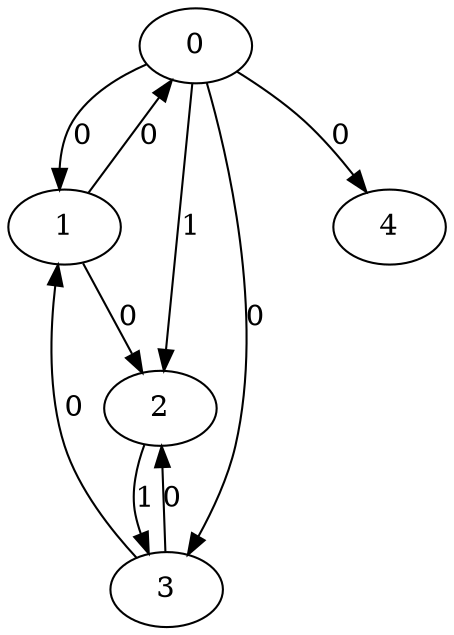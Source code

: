 // Source:1935 Canonical: -1 0 1 0 0 0 -1 0 -1 -1 -1 -1 -1 1 -1 -1 0 0 -1 -1 -1 -1 -1 -1 -1
digraph HRA_from_1935_graph_000 {
  0 -> 1 [label="0"];
  0 -> 2 [label="1"];
  0 -> 3 [label="0"];
  1 -> 0 [label="0"];
  1 -> 2 [label="0"];
  2 -> 3 [label="1"];
  3 -> 1 [label="0"];
  3 -> 2 [label="0"];
  0 -> 4 [label="0"];
}

// Source:1935 Canonical: -1 0 1 0 0 0 -1 0 -1 -1 -1 -1 -1 1 -1 -1 0 0 -1 -1 0 -1 -1 -1 -1
digraph HRA_from_1935_graph_001 {
  0 -> 1 [label="0"];
  0 -> 2 [label="1"];
  0 -> 3 [label="0"];
  1 -> 0 [label="0"];
  1 -> 2 [label="0"];
  2 -> 3 [label="1"];
  3 -> 1 [label="0"];
  3 -> 2 [label="0"];
  0 -> 4 [label="0"];
  4 -> 0 [label="0"];
}

// Source:1935 Canonical: -1 0 1 0 -1 0 -1 0 -1 0 -1 -1 -1 1 -1 -1 0 0 -1 -1 -1 -1 -1 -1 -1
digraph HRA_from_1935_graph_002 {
  0 -> 1 [label="0"];
  0 -> 2 [label="1"];
  0 -> 3 [label="0"];
  1 -> 0 [label="0"];
  1 -> 2 [label="0"];
  2 -> 3 [label="1"];
  3 -> 1 [label="0"];
  3 -> 2 [label="0"];
  1 -> 4 [label="0"];
}

// Source:1935 Canonical: -1 0 1 0 0 0 -1 0 -1 0 -1 -1 -1 1 -1 -1 0 0 -1 -1 -1 -1 -1 -1 -1
digraph HRA_from_1935_graph_003 {
  0 -> 1 [label="0"];
  0 -> 2 [label="1"];
  0 -> 3 [label="0"];
  1 -> 0 [label="0"];
  1 -> 2 [label="0"];
  2 -> 3 [label="1"];
  3 -> 1 [label="0"];
  3 -> 2 [label="0"];
  0 -> 4 [label="0"];
  1 -> 4 [label="0"];
}

// Source:1935 Canonical: -1 0 1 0 -1 0 -1 0 -1 0 -1 -1 -1 1 -1 -1 0 0 -1 -1 0 -1 -1 -1 -1
digraph HRA_from_1935_graph_004 {
  0 -> 1 [label="0"];
  0 -> 2 [label="1"];
  0 -> 3 [label="0"];
  1 -> 0 [label="0"];
  1 -> 2 [label="0"];
  2 -> 3 [label="1"];
  3 -> 1 [label="0"];
  3 -> 2 [label="0"];
  4 -> 0 [label="0"];
  1 -> 4 [label="0"];
}

// Source:1935 Canonical: -1 0 1 0 0 0 -1 0 -1 0 -1 -1 -1 1 -1 -1 0 0 -1 -1 0 -1 -1 -1 -1
digraph HRA_from_1935_graph_005 {
  0 -> 1 [label="0"];
  0 -> 2 [label="1"];
  0 -> 3 [label="0"];
  1 -> 0 [label="0"];
  1 -> 2 [label="0"];
  2 -> 3 [label="1"];
  3 -> 1 [label="0"];
  3 -> 2 [label="0"];
  0 -> 4 [label="0"];
  4 -> 0 [label="0"];
  1 -> 4 [label="0"];
}

// Source:1935 Canonical: -1 0 1 0 0 0 -1 0 -1 -1 -1 -1 -1 1 -1 -1 0 0 -1 -1 -1 0 -1 -1 -1
digraph HRA_from_1935_graph_006 {
  0 -> 1 [label="0"];
  0 -> 2 [label="1"];
  0 -> 3 [label="0"];
  1 -> 0 [label="0"];
  1 -> 2 [label="0"];
  2 -> 3 [label="1"];
  3 -> 1 [label="0"];
  3 -> 2 [label="0"];
  0 -> 4 [label="0"];
  4 -> 1 [label="0"];
}

// Source:1935 Canonical: -1 0 1 0 0 0 -1 0 -1 -1 -1 -1 -1 1 -1 -1 0 0 -1 -1 0 0 -1 -1 -1
digraph HRA_from_1935_graph_007 {
  0 -> 1 [label="0"];
  0 -> 2 [label="1"];
  0 -> 3 [label="0"];
  1 -> 0 [label="0"];
  1 -> 2 [label="0"];
  2 -> 3 [label="1"];
  3 -> 1 [label="0"];
  3 -> 2 [label="0"];
  0 -> 4 [label="0"];
  4 -> 0 [label="0"];
  4 -> 1 [label="0"];
}

// Source:1935 Canonical: -1 0 1 0 -1 0 -1 0 -1 0 -1 -1 -1 1 -1 -1 0 0 -1 -1 -1 0 -1 -1 -1
digraph HRA_from_1935_graph_008 {
  0 -> 1 [label="0"];
  0 -> 2 [label="1"];
  0 -> 3 [label="0"];
  1 -> 0 [label="0"];
  1 -> 2 [label="0"];
  2 -> 3 [label="1"];
  3 -> 1 [label="0"];
  3 -> 2 [label="0"];
  1 -> 4 [label="0"];
  4 -> 1 [label="0"];
}

// Source:1935 Canonical: -1 0 1 0 0 0 -1 0 -1 0 -1 -1 -1 1 -1 -1 0 0 -1 -1 -1 0 -1 -1 -1
digraph HRA_from_1935_graph_009 {
  0 -> 1 [label="0"];
  0 -> 2 [label="1"];
  0 -> 3 [label="0"];
  1 -> 0 [label="0"];
  1 -> 2 [label="0"];
  2 -> 3 [label="1"];
  3 -> 1 [label="0"];
  3 -> 2 [label="0"];
  0 -> 4 [label="0"];
  1 -> 4 [label="0"];
  4 -> 1 [label="0"];
}

// Source:1935 Canonical: -1 0 1 0 -1 0 -1 0 -1 0 -1 -1 -1 1 -1 -1 0 0 -1 -1 0 0 -1 -1 -1
digraph HRA_from_1935_graph_010 {
  0 -> 1 [label="0"];
  0 -> 2 [label="1"];
  0 -> 3 [label="0"];
  1 -> 0 [label="0"];
  1 -> 2 [label="0"];
  2 -> 3 [label="1"];
  3 -> 1 [label="0"];
  3 -> 2 [label="0"];
  4 -> 0 [label="0"];
  1 -> 4 [label="0"];
  4 -> 1 [label="0"];
}

// Source:1935 Canonical: -1 0 1 0 0 0 -1 0 -1 0 -1 -1 -1 1 -1 -1 0 0 -1 -1 0 0 -1 -1 -1
digraph HRA_from_1935_graph_011 {
  0 -> 1 [label="0"];
  0 -> 2 [label="1"];
  0 -> 3 [label="0"];
  1 -> 0 [label="0"];
  1 -> 2 [label="0"];
  2 -> 3 [label="1"];
  3 -> 1 [label="0"];
  3 -> 2 [label="0"];
  0 -> 4 [label="0"];
  4 -> 0 [label="0"];
  1 -> 4 [label="0"];
  4 -> 1 [label="0"];
}

// Source:1935 Canonical: -1 0 1 0 -1 0 -1 0 -1 -1 -1 -1 -1 1 0 -1 0 0 -1 -1 -1 -1 -1 -1 -1
digraph HRA_from_1935_graph_012 {
  0 -> 1 [label="0"];
  0 -> 2 [label="1"];
  0 -> 3 [label="0"];
  1 -> 0 [label="0"];
  1 -> 2 [label="0"];
  2 -> 3 [label="1"];
  3 -> 1 [label="0"];
  3 -> 2 [label="0"];
  2 -> 4 [label="0"];
}

// Source:1935 Canonical: -1 0 1 0 0 0 -1 0 -1 -1 -1 -1 -1 1 0 -1 0 0 -1 -1 -1 -1 -1 -1 -1
digraph HRA_from_1935_graph_013 {
  0 -> 1 [label="0"];
  0 -> 2 [label="1"];
  0 -> 3 [label="0"];
  1 -> 0 [label="0"];
  1 -> 2 [label="0"];
  2 -> 3 [label="1"];
  3 -> 1 [label="0"];
  3 -> 2 [label="0"];
  0 -> 4 [label="0"];
  2 -> 4 [label="0"];
}

// Source:1935 Canonical: -1 0 1 0 -1 0 -1 0 -1 -1 -1 -1 -1 1 0 -1 0 0 -1 -1 0 -1 -1 -1 -1
digraph HRA_from_1935_graph_014 {
  0 -> 1 [label="0"];
  0 -> 2 [label="1"];
  0 -> 3 [label="0"];
  1 -> 0 [label="0"];
  1 -> 2 [label="0"];
  2 -> 3 [label="1"];
  3 -> 1 [label="0"];
  3 -> 2 [label="0"];
  4 -> 0 [label="0"];
  2 -> 4 [label="0"];
}

// Source:1935 Canonical: -1 0 1 0 0 0 -1 0 -1 -1 -1 -1 -1 1 0 -1 0 0 -1 -1 0 -1 -1 -1 -1
digraph HRA_from_1935_graph_015 {
  0 -> 1 [label="0"];
  0 -> 2 [label="1"];
  0 -> 3 [label="0"];
  1 -> 0 [label="0"];
  1 -> 2 [label="0"];
  2 -> 3 [label="1"];
  3 -> 1 [label="0"];
  3 -> 2 [label="0"];
  0 -> 4 [label="0"];
  4 -> 0 [label="0"];
  2 -> 4 [label="0"];
}

// Source:1935 Canonical: -1 0 1 0 -1 0 -1 0 -1 0 -1 -1 -1 1 0 -1 0 0 -1 -1 -1 -1 -1 -1 -1
digraph HRA_from_1935_graph_016 {
  0 -> 1 [label="0"];
  0 -> 2 [label="1"];
  0 -> 3 [label="0"];
  1 -> 0 [label="0"];
  1 -> 2 [label="0"];
  2 -> 3 [label="1"];
  3 -> 1 [label="0"];
  3 -> 2 [label="0"];
  1 -> 4 [label="0"];
  2 -> 4 [label="0"];
}

// Source:1935 Canonical: -1 0 1 0 0 0 -1 0 -1 0 -1 -1 -1 1 0 -1 0 0 -1 -1 -1 -1 -1 -1 -1
digraph HRA_from_1935_graph_017 {
  0 -> 1 [label="0"];
  0 -> 2 [label="1"];
  0 -> 3 [label="0"];
  1 -> 0 [label="0"];
  1 -> 2 [label="0"];
  2 -> 3 [label="1"];
  3 -> 1 [label="0"];
  3 -> 2 [label="0"];
  0 -> 4 [label="0"];
  1 -> 4 [label="0"];
  2 -> 4 [label="0"];
}

// Source:1935 Canonical: -1 0 1 0 -1 0 -1 0 -1 0 -1 -1 -1 1 0 -1 0 0 -1 -1 0 -1 -1 -1 -1
digraph HRA_from_1935_graph_018 {
  0 -> 1 [label="0"];
  0 -> 2 [label="1"];
  0 -> 3 [label="0"];
  1 -> 0 [label="0"];
  1 -> 2 [label="0"];
  2 -> 3 [label="1"];
  3 -> 1 [label="0"];
  3 -> 2 [label="0"];
  4 -> 0 [label="0"];
  1 -> 4 [label="0"];
  2 -> 4 [label="0"];
}

// Source:1935 Canonical: -1 0 1 0 0 0 -1 0 -1 0 -1 -1 -1 1 0 -1 0 0 -1 -1 0 -1 -1 -1 -1
digraph HRA_from_1935_graph_019 {
  0 -> 1 [label="0"];
  0 -> 2 [label="1"];
  0 -> 3 [label="0"];
  1 -> 0 [label="0"];
  1 -> 2 [label="0"];
  2 -> 3 [label="1"];
  3 -> 1 [label="0"];
  3 -> 2 [label="0"];
  0 -> 4 [label="0"];
  4 -> 0 [label="0"];
  1 -> 4 [label="0"];
  2 -> 4 [label="0"];
}

// Source:1935 Canonical: -1 0 1 0 -1 0 -1 0 -1 -1 -1 -1 -1 1 0 -1 0 0 -1 -1 -1 0 -1 -1 -1
digraph HRA_from_1935_graph_020 {
  0 -> 1 [label="0"];
  0 -> 2 [label="1"];
  0 -> 3 [label="0"];
  1 -> 0 [label="0"];
  1 -> 2 [label="0"];
  2 -> 3 [label="1"];
  3 -> 1 [label="0"];
  3 -> 2 [label="0"];
  4 -> 1 [label="0"];
  2 -> 4 [label="0"];
}

// Source:1935 Canonical: -1 0 1 0 0 0 -1 0 -1 -1 -1 -1 -1 1 0 -1 0 0 -1 -1 -1 0 -1 -1 -1
digraph HRA_from_1935_graph_021 {
  0 -> 1 [label="0"];
  0 -> 2 [label="1"];
  0 -> 3 [label="0"];
  1 -> 0 [label="0"];
  1 -> 2 [label="0"];
  2 -> 3 [label="1"];
  3 -> 1 [label="0"];
  3 -> 2 [label="0"];
  0 -> 4 [label="0"];
  4 -> 1 [label="0"];
  2 -> 4 [label="0"];
}

// Source:1935 Canonical: -1 0 1 0 -1 0 -1 0 -1 -1 -1 -1 -1 1 0 -1 0 0 -1 -1 0 0 -1 -1 -1
digraph HRA_from_1935_graph_022 {
  0 -> 1 [label="0"];
  0 -> 2 [label="1"];
  0 -> 3 [label="0"];
  1 -> 0 [label="0"];
  1 -> 2 [label="0"];
  2 -> 3 [label="1"];
  3 -> 1 [label="0"];
  3 -> 2 [label="0"];
  4 -> 0 [label="0"];
  4 -> 1 [label="0"];
  2 -> 4 [label="0"];
}

// Source:1935 Canonical: -1 0 1 0 0 0 -1 0 -1 -1 -1 -1 -1 1 0 -1 0 0 -1 -1 0 0 -1 -1 -1
digraph HRA_from_1935_graph_023 {
  0 -> 1 [label="0"];
  0 -> 2 [label="1"];
  0 -> 3 [label="0"];
  1 -> 0 [label="0"];
  1 -> 2 [label="0"];
  2 -> 3 [label="1"];
  3 -> 1 [label="0"];
  3 -> 2 [label="0"];
  0 -> 4 [label="0"];
  4 -> 0 [label="0"];
  4 -> 1 [label="0"];
  2 -> 4 [label="0"];
}

// Source:1935 Canonical: -1 0 1 0 -1 0 -1 0 -1 0 -1 -1 -1 1 0 -1 0 0 -1 -1 -1 0 -1 -1 -1
digraph HRA_from_1935_graph_024 {
  0 -> 1 [label="0"];
  0 -> 2 [label="1"];
  0 -> 3 [label="0"];
  1 -> 0 [label="0"];
  1 -> 2 [label="0"];
  2 -> 3 [label="1"];
  3 -> 1 [label="0"];
  3 -> 2 [label="0"];
  1 -> 4 [label="0"];
  4 -> 1 [label="0"];
  2 -> 4 [label="0"];
}

// Source:1935 Canonical: -1 0 1 0 0 0 -1 0 -1 0 -1 -1 -1 1 0 -1 0 0 -1 -1 -1 0 -1 -1 -1
digraph HRA_from_1935_graph_025 {
  0 -> 1 [label="0"];
  0 -> 2 [label="1"];
  0 -> 3 [label="0"];
  1 -> 0 [label="0"];
  1 -> 2 [label="0"];
  2 -> 3 [label="1"];
  3 -> 1 [label="0"];
  3 -> 2 [label="0"];
  0 -> 4 [label="0"];
  1 -> 4 [label="0"];
  4 -> 1 [label="0"];
  2 -> 4 [label="0"];
}

// Source:1935 Canonical: -1 0 1 0 -1 0 -1 0 -1 0 -1 -1 -1 1 0 -1 0 0 -1 -1 0 0 -1 -1 -1
digraph HRA_from_1935_graph_026 {
  0 -> 1 [label="0"];
  0 -> 2 [label="1"];
  0 -> 3 [label="0"];
  1 -> 0 [label="0"];
  1 -> 2 [label="0"];
  2 -> 3 [label="1"];
  3 -> 1 [label="0"];
  3 -> 2 [label="0"];
  4 -> 0 [label="0"];
  1 -> 4 [label="0"];
  4 -> 1 [label="0"];
  2 -> 4 [label="0"];
}

// Source:1935 Canonical: -1 0 1 0 0 0 -1 0 -1 0 -1 -1 -1 1 0 -1 0 0 -1 -1 0 0 -1 -1 -1
digraph HRA_from_1935_graph_027 {
  0 -> 1 [label="0"];
  0 -> 2 [label="1"];
  0 -> 3 [label="0"];
  1 -> 0 [label="0"];
  1 -> 2 [label="0"];
  2 -> 3 [label="1"];
  3 -> 1 [label="0"];
  3 -> 2 [label="0"];
  0 -> 4 [label="0"];
  4 -> 0 [label="0"];
  1 -> 4 [label="0"];
  4 -> 1 [label="0"];
  2 -> 4 [label="0"];
}

// Source:1935 Canonical: -1 0 1 0 0 0 -1 0 -1 -1 -1 -1 -1 1 -1 -1 0 0 -1 -1 -1 -1 0 -1 -1
digraph HRA_from_1935_graph_028 {
  0 -> 1 [label="0"];
  0 -> 2 [label="1"];
  0 -> 3 [label="0"];
  1 -> 0 [label="0"];
  1 -> 2 [label="0"];
  2 -> 3 [label="1"];
  3 -> 1 [label="0"];
  3 -> 2 [label="0"];
  0 -> 4 [label="0"];
  4 -> 2 [label="0"];
}

// Source:1935 Canonical: -1 0 1 0 0 0 -1 0 -1 -1 -1 -1 -1 1 -1 -1 0 0 -1 -1 0 -1 0 -1 -1
digraph HRA_from_1935_graph_029 {
  0 -> 1 [label="0"];
  0 -> 2 [label="1"];
  0 -> 3 [label="0"];
  1 -> 0 [label="0"];
  1 -> 2 [label="0"];
  2 -> 3 [label="1"];
  3 -> 1 [label="0"];
  3 -> 2 [label="0"];
  0 -> 4 [label="0"];
  4 -> 0 [label="0"];
  4 -> 2 [label="0"];
}

// Source:1935 Canonical: -1 0 1 0 -1 0 -1 0 -1 0 -1 -1 -1 1 -1 -1 0 0 -1 -1 -1 -1 0 -1 -1
digraph HRA_from_1935_graph_030 {
  0 -> 1 [label="0"];
  0 -> 2 [label="1"];
  0 -> 3 [label="0"];
  1 -> 0 [label="0"];
  1 -> 2 [label="0"];
  2 -> 3 [label="1"];
  3 -> 1 [label="0"];
  3 -> 2 [label="0"];
  1 -> 4 [label="0"];
  4 -> 2 [label="0"];
}

// Source:1935 Canonical: -1 0 1 0 0 0 -1 0 -1 0 -1 -1 -1 1 -1 -1 0 0 -1 -1 -1 -1 0 -1 -1
digraph HRA_from_1935_graph_031 {
  0 -> 1 [label="0"];
  0 -> 2 [label="1"];
  0 -> 3 [label="0"];
  1 -> 0 [label="0"];
  1 -> 2 [label="0"];
  2 -> 3 [label="1"];
  3 -> 1 [label="0"];
  3 -> 2 [label="0"];
  0 -> 4 [label="0"];
  1 -> 4 [label="0"];
  4 -> 2 [label="0"];
}

// Source:1935 Canonical: -1 0 1 0 -1 0 -1 0 -1 0 -1 -1 -1 1 -1 -1 0 0 -1 -1 0 -1 0 -1 -1
digraph HRA_from_1935_graph_032 {
  0 -> 1 [label="0"];
  0 -> 2 [label="1"];
  0 -> 3 [label="0"];
  1 -> 0 [label="0"];
  1 -> 2 [label="0"];
  2 -> 3 [label="1"];
  3 -> 1 [label="0"];
  3 -> 2 [label="0"];
  4 -> 0 [label="0"];
  1 -> 4 [label="0"];
  4 -> 2 [label="0"];
}

// Source:1935 Canonical: -1 0 1 0 0 0 -1 0 -1 0 -1 -1 -1 1 -1 -1 0 0 -1 -1 0 -1 0 -1 -1
digraph HRA_from_1935_graph_033 {
  0 -> 1 [label="0"];
  0 -> 2 [label="1"];
  0 -> 3 [label="0"];
  1 -> 0 [label="0"];
  1 -> 2 [label="0"];
  2 -> 3 [label="1"];
  3 -> 1 [label="0"];
  3 -> 2 [label="0"];
  0 -> 4 [label="0"];
  4 -> 0 [label="0"];
  1 -> 4 [label="0"];
  4 -> 2 [label="0"];
}

// Source:1935 Canonical: -1 0 1 0 0 0 -1 0 -1 -1 -1 -1 -1 1 -1 -1 0 0 -1 -1 -1 0 0 -1 -1
digraph HRA_from_1935_graph_034 {
  0 -> 1 [label="0"];
  0 -> 2 [label="1"];
  0 -> 3 [label="0"];
  1 -> 0 [label="0"];
  1 -> 2 [label="0"];
  2 -> 3 [label="1"];
  3 -> 1 [label="0"];
  3 -> 2 [label="0"];
  0 -> 4 [label="0"];
  4 -> 1 [label="0"];
  4 -> 2 [label="0"];
}

// Source:1935 Canonical: -1 0 1 0 0 0 -1 0 -1 -1 -1 -1 -1 1 -1 -1 0 0 -1 -1 0 0 0 -1 -1
digraph HRA_from_1935_graph_035 {
  0 -> 1 [label="0"];
  0 -> 2 [label="1"];
  0 -> 3 [label="0"];
  1 -> 0 [label="0"];
  1 -> 2 [label="0"];
  2 -> 3 [label="1"];
  3 -> 1 [label="0"];
  3 -> 2 [label="0"];
  0 -> 4 [label="0"];
  4 -> 0 [label="0"];
  4 -> 1 [label="0"];
  4 -> 2 [label="0"];
}

// Source:1935 Canonical: -1 0 1 0 -1 0 -1 0 -1 0 -1 -1 -1 1 -1 -1 0 0 -1 -1 -1 0 0 -1 -1
digraph HRA_from_1935_graph_036 {
  0 -> 1 [label="0"];
  0 -> 2 [label="1"];
  0 -> 3 [label="0"];
  1 -> 0 [label="0"];
  1 -> 2 [label="0"];
  2 -> 3 [label="1"];
  3 -> 1 [label="0"];
  3 -> 2 [label="0"];
  1 -> 4 [label="0"];
  4 -> 1 [label="0"];
  4 -> 2 [label="0"];
}

// Source:1935 Canonical: -1 0 1 0 0 0 -1 0 -1 0 -1 -1 -1 1 -1 -1 0 0 -1 -1 -1 0 0 -1 -1
digraph HRA_from_1935_graph_037 {
  0 -> 1 [label="0"];
  0 -> 2 [label="1"];
  0 -> 3 [label="0"];
  1 -> 0 [label="0"];
  1 -> 2 [label="0"];
  2 -> 3 [label="1"];
  3 -> 1 [label="0"];
  3 -> 2 [label="0"];
  0 -> 4 [label="0"];
  1 -> 4 [label="0"];
  4 -> 1 [label="0"];
  4 -> 2 [label="0"];
}

// Source:1935 Canonical: -1 0 1 0 -1 0 -1 0 -1 0 -1 -1 -1 1 -1 -1 0 0 -1 -1 0 0 0 -1 -1
digraph HRA_from_1935_graph_038 {
  0 -> 1 [label="0"];
  0 -> 2 [label="1"];
  0 -> 3 [label="0"];
  1 -> 0 [label="0"];
  1 -> 2 [label="0"];
  2 -> 3 [label="1"];
  3 -> 1 [label="0"];
  3 -> 2 [label="0"];
  4 -> 0 [label="0"];
  1 -> 4 [label="0"];
  4 -> 1 [label="0"];
  4 -> 2 [label="0"];
}

// Source:1935 Canonical: -1 0 1 0 0 0 -1 0 -1 0 -1 -1 -1 1 -1 -1 0 0 -1 -1 0 0 0 -1 -1
digraph HRA_from_1935_graph_039 {
  0 -> 1 [label="0"];
  0 -> 2 [label="1"];
  0 -> 3 [label="0"];
  1 -> 0 [label="0"];
  1 -> 2 [label="0"];
  2 -> 3 [label="1"];
  3 -> 1 [label="0"];
  3 -> 2 [label="0"];
  0 -> 4 [label="0"];
  4 -> 0 [label="0"];
  1 -> 4 [label="0"];
  4 -> 1 [label="0"];
  4 -> 2 [label="0"];
}

// Source:1935 Canonical: -1 0 1 0 -1 0 -1 0 -1 -1 -1 -1 -1 1 0 -1 0 0 -1 -1 -1 -1 0 -1 -1
digraph HRA_from_1935_graph_040 {
  0 -> 1 [label="0"];
  0 -> 2 [label="1"];
  0 -> 3 [label="0"];
  1 -> 0 [label="0"];
  1 -> 2 [label="0"];
  2 -> 3 [label="1"];
  3 -> 1 [label="0"];
  3 -> 2 [label="0"];
  2 -> 4 [label="0"];
  4 -> 2 [label="0"];
}

// Source:1935 Canonical: -1 0 1 0 0 0 -1 0 -1 -1 -1 -1 -1 1 0 -1 0 0 -1 -1 -1 -1 0 -1 -1
digraph HRA_from_1935_graph_041 {
  0 -> 1 [label="0"];
  0 -> 2 [label="1"];
  0 -> 3 [label="0"];
  1 -> 0 [label="0"];
  1 -> 2 [label="0"];
  2 -> 3 [label="1"];
  3 -> 1 [label="0"];
  3 -> 2 [label="0"];
  0 -> 4 [label="0"];
  2 -> 4 [label="0"];
  4 -> 2 [label="0"];
}

// Source:1935 Canonical: -1 0 1 0 -1 0 -1 0 -1 -1 -1 -1 -1 1 0 -1 0 0 -1 -1 0 -1 0 -1 -1
digraph HRA_from_1935_graph_042 {
  0 -> 1 [label="0"];
  0 -> 2 [label="1"];
  0 -> 3 [label="0"];
  1 -> 0 [label="0"];
  1 -> 2 [label="0"];
  2 -> 3 [label="1"];
  3 -> 1 [label="0"];
  3 -> 2 [label="0"];
  4 -> 0 [label="0"];
  2 -> 4 [label="0"];
  4 -> 2 [label="0"];
}

// Source:1935 Canonical: -1 0 1 0 0 0 -1 0 -1 -1 -1 -1 -1 1 0 -1 0 0 -1 -1 0 -1 0 -1 -1
digraph HRA_from_1935_graph_043 {
  0 -> 1 [label="0"];
  0 -> 2 [label="1"];
  0 -> 3 [label="0"];
  1 -> 0 [label="0"];
  1 -> 2 [label="0"];
  2 -> 3 [label="1"];
  3 -> 1 [label="0"];
  3 -> 2 [label="0"];
  0 -> 4 [label="0"];
  4 -> 0 [label="0"];
  2 -> 4 [label="0"];
  4 -> 2 [label="0"];
}

// Source:1935 Canonical: -1 0 1 0 -1 0 -1 0 -1 0 -1 -1 -1 1 0 -1 0 0 -1 -1 -1 -1 0 -1 -1
digraph HRA_from_1935_graph_044 {
  0 -> 1 [label="0"];
  0 -> 2 [label="1"];
  0 -> 3 [label="0"];
  1 -> 0 [label="0"];
  1 -> 2 [label="0"];
  2 -> 3 [label="1"];
  3 -> 1 [label="0"];
  3 -> 2 [label="0"];
  1 -> 4 [label="0"];
  2 -> 4 [label="0"];
  4 -> 2 [label="0"];
}

// Source:1935 Canonical: -1 0 1 0 0 0 -1 0 -1 0 -1 -1 -1 1 0 -1 0 0 -1 -1 -1 -1 0 -1 -1
digraph HRA_from_1935_graph_045 {
  0 -> 1 [label="0"];
  0 -> 2 [label="1"];
  0 -> 3 [label="0"];
  1 -> 0 [label="0"];
  1 -> 2 [label="0"];
  2 -> 3 [label="1"];
  3 -> 1 [label="0"];
  3 -> 2 [label="0"];
  0 -> 4 [label="0"];
  1 -> 4 [label="0"];
  2 -> 4 [label="0"];
  4 -> 2 [label="0"];
}

// Source:1935 Canonical: -1 0 1 0 -1 0 -1 0 -1 0 -1 -1 -1 1 0 -1 0 0 -1 -1 0 -1 0 -1 -1
digraph HRA_from_1935_graph_046 {
  0 -> 1 [label="0"];
  0 -> 2 [label="1"];
  0 -> 3 [label="0"];
  1 -> 0 [label="0"];
  1 -> 2 [label="0"];
  2 -> 3 [label="1"];
  3 -> 1 [label="0"];
  3 -> 2 [label="0"];
  4 -> 0 [label="0"];
  1 -> 4 [label="0"];
  2 -> 4 [label="0"];
  4 -> 2 [label="0"];
}

// Source:1935 Canonical: -1 0 1 0 0 0 -1 0 -1 0 -1 -1 -1 1 0 -1 0 0 -1 -1 0 -1 0 -1 -1
digraph HRA_from_1935_graph_047 {
  0 -> 1 [label="0"];
  0 -> 2 [label="1"];
  0 -> 3 [label="0"];
  1 -> 0 [label="0"];
  1 -> 2 [label="0"];
  2 -> 3 [label="1"];
  3 -> 1 [label="0"];
  3 -> 2 [label="0"];
  0 -> 4 [label="0"];
  4 -> 0 [label="0"];
  1 -> 4 [label="0"];
  2 -> 4 [label="0"];
  4 -> 2 [label="0"];
}

// Source:1935 Canonical: -1 0 1 0 -1 0 -1 0 -1 -1 -1 -1 -1 1 0 -1 0 0 -1 -1 -1 0 0 -1 -1
digraph HRA_from_1935_graph_048 {
  0 -> 1 [label="0"];
  0 -> 2 [label="1"];
  0 -> 3 [label="0"];
  1 -> 0 [label="0"];
  1 -> 2 [label="0"];
  2 -> 3 [label="1"];
  3 -> 1 [label="0"];
  3 -> 2 [label="0"];
  4 -> 1 [label="0"];
  2 -> 4 [label="0"];
  4 -> 2 [label="0"];
}

// Source:1935 Canonical: -1 0 1 0 0 0 -1 0 -1 -1 -1 -1 -1 1 0 -1 0 0 -1 -1 -1 0 0 -1 -1
digraph HRA_from_1935_graph_049 {
  0 -> 1 [label="0"];
  0 -> 2 [label="1"];
  0 -> 3 [label="0"];
  1 -> 0 [label="0"];
  1 -> 2 [label="0"];
  2 -> 3 [label="1"];
  3 -> 1 [label="0"];
  3 -> 2 [label="0"];
  0 -> 4 [label="0"];
  4 -> 1 [label="0"];
  2 -> 4 [label="0"];
  4 -> 2 [label="0"];
}

// Source:1935 Canonical: -1 0 1 0 -1 0 -1 0 -1 -1 -1 -1 -1 1 0 -1 0 0 -1 -1 0 0 0 -1 -1
digraph HRA_from_1935_graph_050 {
  0 -> 1 [label="0"];
  0 -> 2 [label="1"];
  0 -> 3 [label="0"];
  1 -> 0 [label="0"];
  1 -> 2 [label="0"];
  2 -> 3 [label="1"];
  3 -> 1 [label="0"];
  3 -> 2 [label="0"];
  4 -> 0 [label="0"];
  4 -> 1 [label="0"];
  2 -> 4 [label="0"];
  4 -> 2 [label="0"];
}

// Source:1935 Canonical: -1 0 1 0 0 0 -1 0 -1 -1 -1 -1 -1 1 0 -1 0 0 -1 -1 0 0 0 -1 -1
digraph HRA_from_1935_graph_051 {
  0 -> 1 [label="0"];
  0 -> 2 [label="1"];
  0 -> 3 [label="0"];
  1 -> 0 [label="0"];
  1 -> 2 [label="0"];
  2 -> 3 [label="1"];
  3 -> 1 [label="0"];
  3 -> 2 [label="0"];
  0 -> 4 [label="0"];
  4 -> 0 [label="0"];
  4 -> 1 [label="0"];
  2 -> 4 [label="0"];
  4 -> 2 [label="0"];
}

// Source:1935 Canonical: -1 0 1 0 -1 0 -1 0 -1 0 -1 -1 -1 1 0 -1 0 0 -1 -1 -1 0 0 -1 -1
digraph HRA_from_1935_graph_052 {
  0 -> 1 [label="0"];
  0 -> 2 [label="1"];
  0 -> 3 [label="0"];
  1 -> 0 [label="0"];
  1 -> 2 [label="0"];
  2 -> 3 [label="1"];
  3 -> 1 [label="0"];
  3 -> 2 [label="0"];
  1 -> 4 [label="0"];
  4 -> 1 [label="0"];
  2 -> 4 [label="0"];
  4 -> 2 [label="0"];
}

// Source:1935 Canonical: -1 0 1 0 0 0 -1 0 -1 0 -1 -1 -1 1 0 -1 0 0 -1 -1 -1 0 0 -1 -1
digraph HRA_from_1935_graph_053 {
  0 -> 1 [label="0"];
  0 -> 2 [label="1"];
  0 -> 3 [label="0"];
  1 -> 0 [label="0"];
  1 -> 2 [label="0"];
  2 -> 3 [label="1"];
  3 -> 1 [label="0"];
  3 -> 2 [label="0"];
  0 -> 4 [label="0"];
  1 -> 4 [label="0"];
  4 -> 1 [label="0"];
  2 -> 4 [label="0"];
  4 -> 2 [label="0"];
}

// Source:1935 Canonical: -1 0 1 0 -1 0 -1 0 -1 0 -1 -1 -1 1 0 -1 0 0 -1 -1 0 0 0 -1 -1
digraph HRA_from_1935_graph_054 {
  0 -> 1 [label="0"];
  0 -> 2 [label="1"];
  0 -> 3 [label="0"];
  1 -> 0 [label="0"];
  1 -> 2 [label="0"];
  2 -> 3 [label="1"];
  3 -> 1 [label="0"];
  3 -> 2 [label="0"];
  4 -> 0 [label="0"];
  1 -> 4 [label="0"];
  4 -> 1 [label="0"];
  2 -> 4 [label="0"];
  4 -> 2 [label="0"];
}

// Source:1935 Canonical: -1 0 1 0 0 0 -1 0 -1 0 -1 -1 -1 1 0 -1 0 0 -1 -1 0 0 0 -1 -1
digraph HRA_from_1935_graph_055 {
  0 -> 1 [label="0"];
  0 -> 2 [label="1"];
  0 -> 3 [label="0"];
  1 -> 0 [label="0"];
  1 -> 2 [label="0"];
  2 -> 3 [label="1"];
  3 -> 1 [label="0"];
  3 -> 2 [label="0"];
  0 -> 4 [label="0"];
  4 -> 0 [label="0"];
  1 -> 4 [label="0"];
  4 -> 1 [label="0"];
  2 -> 4 [label="0"];
  4 -> 2 [label="0"];
}

// Source:1935 Canonical: -1 0 1 0 -1 0 -1 0 -1 -1 -1 -1 -1 1 -1 -1 0 0 -1 0 -1 -1 -1 -1 -1
digraph HRA_from_1935_graph_056 {
  0 -> 1 [label="0"];
  0 -> 2 [label="1"];
  0 -> 3 [label="0"];
  1 -> 0 [label="0"];
  1 -> 2 [label="0"];
  2 -> 3 [label="1"];
  3 -> 1 [label="0"];
  3 -> 2 [label="0"];
  3 -> 4 [label="0"];
}

// Source:1935 Canonical: -1 0 1 0 0 0 -1 0 -1 -1 -1 -1 -1 1 -1 -1 0 0 -1 0 -1 -1 -1 -1 -1
digraph HRA_from_1935_graph_057 {
  0 -> 1 [label="0"];
  0 -> 2 [label="1"];
  0 -> 3 [label="0"];
  1 -> 0 [label="0"];
  1 -> 2 [label="0"];
  2 -> 3 [label="1"];
  3 -> 1 [label="0"];
  3 -> 2 [label="0"];
  0 -> 4 [label="0"];
  3 -> 4 [label="0"];
}

// Source:1935 Canonical: -1 0 1 0 -1 0 -1 0 -1 -1 -1 -1 -1 1 -1 -1 0 0 -1 0 0 -1 -1 -1 -1
digraph HRA_from_1935_graph_058 {
  0 -> 1 [label="0"];
  0 -> 2 [label="1"];
  0 -> 3 [label="0"];
  1 -> 0 [label="0"];
  1 -> 2 [label="0"];
  2 -> 3 [label="1"];
  3 -> 1 [label="0"];
  3 -> 2 [label="0"];
  4 -> 0 [label="0"];
  3 -> 4 [label="0"];
}

// Source:1935 Canonical: -1 0 1 0 0 0 -1 0 -1 -1 -1 -1 -1 1 -1 -1 0 0 -1 0 0 -1 -1 -1 -1
digraph HRA_from_1935_graph_059 {
  0 -> 1 [label="0"];
  0 -> 2 [label="1"];
  0 -> 3 [label="0"];
  1 -> 0 [label="0"];
  1 -> 2 [label="0"];
  2 -> 3 [label="1"];
  3 -> 1 [label="0"];
  3 -> 2 [label="0"];
  0 -> 4 [label="0"];
  4 -> 0 [label="0"];
  3 -> 4 [label="0"];
}

// Source:1935 Canonical: -1 0 1 0 -1 0 -1 0 -1 0 -1 -1 -1 1 -1 -1 0 0 -1 0 -1 -1 -1 -1 -1
digraph HRA_from_1935_graph_060 {
  0 -> 1 [label="0"];
  0 -> 2 [label="1"];
  0 -> 3 [label="0"];
  1 -> 0 [label="0"];
  1 -> 2 [label="0"];
  2 -> 3 [label="1"];
  3 -> 1 [label="0"];
  3 -> 2 [label="0"];
  1 -> 4 [label="0"];
  3 -> 4 [label="0"];
}

// Source:1935 Canonical: -1 0 1 0 0 0 -1 0 -1 0 -1 -1 -1 1 -1 -1 0 0 -1 0 -1 -1 -1 -1 -1
digraph HRA_from_1935_graph_061 {
  0 -> 1 [label="0"];
  0 -> 2 [label="1"];
  0 -> 3 [label="0"];
  1 -> 0 [label="0"];
  1 -> 2 [label="0"];
  2 -> 3 [label="1"];
  3 -> 1 [label="0"];
  3 -> 2 [label="0"];
  0 -> 4 [label="0"];
  1 -> 4 [label="0"];
  3 -> 4 [label="0"];
}

// Source:1935 Canonical: -1 0 1 0 -1 0 -1 0 -1 0 -1 -1 -1 1 -1 -1 0 0 -1 0 0 -1 -1 -1 -1
digraph HRA_from_1935_graph_062 {
  0 -> 1 [label="0"];
  0 -> 2 [label="1"];
  0 -> 3 [label="0"];
  1 -> 0 [label="0"];
  1 -> 2 [label="0"];
  2 -> 3 [label="1"];
  3 -> 1 [label="0"];
  3 -> 2 [label="0"];
  4 -> 0 [label="0"];
  1 -> 4 [label="0"];
  3 -> 4 [label="0"];
}

// Source:1935 Canonical: -1 0 1 0 0 0 -1 0 -1 0 -1 -1 -1 1 -1 -1 0 0 -1 0 0 -1 -1 -1 -1
digraph HRA_from_1935_graph_063 {
  0 -> 1 [label="0"];
  0 -> 2 [label="1"];
  0 -> 3 [label="0"];
  1 -> 0 [label="0"];
  1 -> 2 [label="0"];
  2 -> 3 [label="1"];
  3 -> 1 [label="0"];
  3 -> 2 [label="0"];
  0 -> 4 [label="0"];
  4 -> 0 [label="0"];
  1 -> 4 [label="0"];
  3 -> 4 [label="0"];
}

// Source:1935 Canonical: -1 0 1 0 -1 0 -1 0 -1 -1 -1 -1 -1 1 -1 -1 0 0 -1 0 -1 0 -1 -1 -1
digraph HRA_from_1935_graph_064 {
  0 -> 1 [label="0"];
  0 -> 2 [label="1"];
  0 -> 3 [label="0"];
  1 -> 0 [label="0"];
  1 -> 2 [label="0"];
  2 -> 3 [label="1"];
  3 -> 1 [label="0"];
  3 -> 2 [label="0"];
  4 -> 1 [label="0"];
  3 -> 4 [label="0"];
}

// Source:1935 Canonical: -1 0 1 0 0 0 -1 0 -1 -1 -1 -1 -1 1 -1 -1 0 0 -1 0 -1 0 -1 -1 -1
digraph HRA_from_1935_graph_065 {
  0 -> 1 [label="0"];
  0 -> 2 [label="1"];
  0 -> 3 [label="0"];
  1 -> 0 [label="0"];
  1 -> 2 [label="0"];
  2 -> 3 [label="1"];
  3 -> 1 [label="0"];
  3 -> 2 [label="0"];
  0 -> 4 [label="0"];
  4 -> 1 [label="0"];
  3 -> 4 [label="0"];
}

// Source:1935 Canonical: -1 0 1 0 -1 0 -1 0 -1 -1 -1 -1 -1 1 -1 -1 0 0 -1 0 0 0 -1 -1 -1
digraph HRA_from_1935_graph_066 {
  0 -> 1 [label="0"];
  0 -> 2 [label="1"];
  0 -> 3 [label="0"];
  1 -> 0 [label="0"];
  1 -> 2 [label="0"];
  2 -> 3 [label="1"];
  3 -> 1 [label="0"];
  3 -> 2 [label="0"];
  4 -> 0 [label="0"];
  4 -> 1 [label="0"];
  3 -> 4 [label="0"];
}

// Source:1935 Canonical: -1 0 1 0 0 0 -1 0 -1 -1 -1 -1 -1 1 -1 -1 0 0 -1 0 0 0 -1 -1 -1
digraph HRA_from_1935_graph_067 {
  0 -> 1 [label="0"];
  0 -> 2 [label="1"];
  0 -> 3 [label="0"];
  1 -> 0 [label="0"];
  1 -> 2 [label="0"];
  2 -> 3 [label="1"];
  3 -> 1 [label="0"];
  3 -> 2 [label="0"];
  0 -> 4 [label="0"];
  4 -> 0 [label="0"];
  4 -> 1 [label="0"];
  3 -> 4 [label="0"];
}

// Source:1935 Canonical: -1 0 1 0 -1 0 -1 0 -1 0 -1 -1 -1 1 -1 -1 0 0 -1 0 -1 0 -1 -1 -1
digraph HRA_from_1935_graph_068 {
  0 -> 1 [label="0"];
  0 -> 2 [label="1"];
  0 -> 3 [label="0"];
  1 -> 0 [label="0"];
  1 -> 2 [label="0"];
  2 -> 3 [label="1"];
  3 -> 1 [label="0"];
  3 -> 2 [label="0"];
  1 -> 4 [label="0"];
  4 -> 1 [label="0"];
  3 -> 4 [label="0"];
}

// Source:1935 Canonical: -1 0 1 0 0 0 -1 0 -1 0 -1 -1 -1 1 -1 -1 0 0 -1 0 -1 0 -1 -1 -1
digraph HRA_from_1935_graph_069 {
  0 -> 1 [label="0"];
  0 -> 2 [label="1"];
  0 -> 3 [label="0"];
  1 -> 0 [label="0"];
  1 -> 2 [label="0"];
  2 -> 3 [label="1"];
  3 -> 1 [label="0"];
  3 -> 2 [label="0"];
  0 -> 4 [label="0"];
  1 -> 4 [label="0"];
  4 -> 1 [label="0"];
  3 -> 4 [label="0"];
}

// Source:1935 Canonical: -1 0 1 0 -1 0 -1 0 -1 0 -1 -1 -1 1 -1 -1 0 0 -1 0 0 0 -1 -1 -1
digraph HRA_from_1935_graph_070 {
  0 -> 1 [label="0"];
  0 -> 2 [label="1"];
  0 -> 3 [label="0"];
  1 -> 0 [label="0"];
  1 -> 2 [label="0"];
  2 -> 3 [label="1"];
  3 -> 1 [label="0"];
  3 -> 2 [label="0"];
  4 -> 0 [label="0"];
  1 -> 4 [label="0"];
  4 -> 1 [label="0"];
  3 -> 4 [label="0"];
}

// Source:1935 Canonical: -1 0 1 0 0 0 -1 0 -1 0 -1 -1 -1 1 -1 -1 0 0 -1 0 0 0 -1 -1 -1
digraph HRA_from_1935_graph_071 {
  0 -> 1 [label="0"];
  0 -> 2 [label="1"];
  0 -> 3 [label="0"];
  1 -> 0 [label="0"];
  1 -> 2 [label="0"];
  2 -> 3 [label="1"];
  3 -> 1 [label="0"];
  3 -> 2 [label="0"];
  0 -> 4 [label="0"];
  4 -> 0 [label="0"];
  1 -> 4 [label="0"];
  4 -> 1 [label="0"];
  3 -> 4 [label="0"];
}

// Source:1935 Canonical: -1 0 1 0 -1 0 -1 0 -1 -1 -1 -1 -1 1 0 -1 0 0 -1 0 -1 -1 -1 -1 -1
digraph HRA_from_1935_graph_072 {
  0 -> 1 [label="0"];
  0 -> 2 [label="1"];
  0 -> 3 [label="0"];
  1 -> 0 [label="0"];
  1 -> 2 [label="0"];
  2 -> 3 [label="1"];
  3 -> 1 [label="0"];
  3 -> 2 [label="0"];
  2 -> 4 [label="0"];
  3 -> 4 [label="0"];
}

// Source:1935 Canonical: -1 0 1 0 0 0 -1 0 -1 -1 -1 -1 -1 1 0 -1 0 0 -1 0 -1 -1 -1 -1 -1
digraph HRA_from_1935_graph_073 {
  0 -> 1 [label="0"];
  0 -> 2 [label="1"];
  0 -> 3 [label="0"];
  1 -> 0 [label="0"];
  1 -> 2 [label="0"];
  2 -> 3 [label="1"];
  3 -> 1 [label="0"];
  3 -> 2 [label="0"];
  0 -> 4 [label="0"];
  2 -> 4 [label="0"];
  3 -> 4 [label="0"];
}

// Source:1935 Canonical: -1 0 1 0 -1 0 -1 0 -1 -1 -1 -1 -1 1 0 -1 0 0 -1 0 0 -1 -1 -1 -1
digraph HRA_from_1935_graph_074 {
  0 -> 1 [label="0"];
  0 -> 2 [label="1"];
  0 -> 3 [label="0"];
  1 -> 0 [label="0"];
  1 -> 2 [label="0"];
  2 -> 3 [label="1"];
  3 -> 1 [label="0"];
  3 -> 2 [label="0"];
  4 -> 0 [label="0"];
  2 -> 4 [label="0"];
  3 -> 4 [label="0"];
}

// Source:1935 Canonical: -1 0 1 0 0 0 -1 0 -1 -1 -1 -1 -1 1 0 -1 0 0 -1 0 0 -1 -1 -1 -1
digraph HRA_from_1935_graph_075 {
  0 -> 1 [label="0"];
  0 -> 2 [label="1"];
  0 -> 3 [label="0"];
  1 -> 0 [label="0"];
  1 -> 2 [label="0"];
  2 -> 3 [label="1"];
  3 -> 1 [label="0"];
  3 -> 2 [label="0"];
  0 -> 4 [label="0"];
  4 -> 0 [label="0"];
  2 -> 4 [label="0"];
  3 -> 4 [label="0"];
}

// Source:1935 Canonical: -1 0 1 0 -1 0 -1 0 -1 0 -1 -1 -1 1 0 -1 0 0 -1 0 -1 -1 -1 -1 -1
digraph HRA_from_1935_graph_076 {
  0 -> 1 [label="0"];
  0 -> 2 [label="1"];
  0 -> 3 [label="0"];
  1 -> 0 [label="0"];
  1 -> 2 [label="0"];
  2 -> 3 [label="1"];
  3 -> 1 [label="0"];
  3 -> 2 [label="0"];
  1 -> 4 [label="0"];
  2 -> 4 [label="0"];
  3 -> 4 [label="0"];
}

// Source:1935 Canonical: -1 0 1 0 0 0 -1 0 -1 0 -1 -1 -1 1 0 -1 0 0 -1 0 -1 -1 -1 -1 -1
digraph HRA_from_1935_graph_077 {
  0 -> 1 [label="0"];
  0 -> 2 [label="1"];
  0 -> 3 [label="0"];
  1 -> 0 [label="0"];
  1 -> 2 [label="0"];
  2 -> 3 [label="1"];
  3 -> 1 [label="0"];
  3 -> 2 [label="0"];
  0 -> 4 [label="0"];
  1 -> 4 [label="0"];
  2 -> 4 [label="0"];
  3 -> 4 [label="0"];
}

// Source:1935 Canonical: -1 0 1 0 -1 0 -1 0 -1 0 -1 -1 -1 1 0 -1 0 0 -1 0 0 -1 -1 -1 -1
digraph HRA_from_1935_graph_078 {
  0 -> 1 [label="0"];
  0 -> 2 [label="1"];
  0 -> 3 [label="0"];
  1 -> 0 [label="0"];
  1 -> 2 [label="0"];
  2 -> 3 [label="1"];
  3 -> 1 [label="0"];
  3 -> 2 [label="0"];
  4 -> 0 [label="0"];
  1 -> 4 [label="0"];
  2 -> 4 [label="0"];
  3 -> 4 [label="0"];
}

// Source:1935 Canonical: -1 0 1 0 0 0 -1 0 -1 0 -1 -1 -1 1 0 -1 0 0 -1 0 0 -1 -1 -1 -1
digraph HRA_from_1935_graph_079 {
  0 -> 1 [label="0"];
  0 -> 2 [label="1"];
  0 -> 3 [label="0"];
  1 -> 0 [label="0"];
  1 -> 2 [label="0"];
  2 -> 3 [label="1"];
  3 -> 1 [label="0"];
  3 -> 2 [label="0"];
  0 -> 4 [label="0"];
  4 -> 0 [label="0"];
  1 -> 4 [label="0"];
  2 -> 4 [label="0"];
  3 -> 4 [label="0"];
}

// Source:1935 Canonical: -1 0 1 0 -1 0 -1 0 -1 -1 -1 -1 -1 1 0 -1 0 0 -1 0 -1 0 -1 -1 -1
digraph HRA_from_1935_graph_080 {
  0 -> 1 [label="0"];
  0 -> 2 [label="1"];
  0 -> 3 [label="0"];
  1 -> 0 [label="0"];
  1 -> 2 [label="0"];
  2 -> 3 [label="1"];
  3 -> 1 [label="0"];
  3 -> 2 [label="0"];
  4 -> 1 [label="0"];
  2 -> 4 [label="0"];
  3 -> 4 [label="0"];
}

// Source:1935 Canonical: -1 0 1 0 0 0 -1 0 -1 -1 -1 -1 -1 1 0 -1 0 0 -1 0 -1 0 -1 -1 -1
digraph HRA_from_1935_graph_081 {
  0 -> 1 [label="0"];
  0 -> 2 [label="1"];
  0 -> 3 [label="0"];
  1 -> 0 [label="0"];
  1 -> 2 [label="0"];
  2 -> 3 [label="1"];
  3 -> 1 [label="0"];
  3 -> 2 [label="0"];
  0 -> 4 [label="0"];
  4 -> 1 [label="0"];
  2 -> 4 [label="0"];
  3 -> 4 [label="0"];
}

// Source:1935 Canonical: -1 0 1 0 -1 0 -1 0 -1 -1 -1 -1 -1 1 0 -1 0 0 -1 0 0 0 -1 -1 -1
digraph HRA_from_1935_graph_082 {
  0 -> 1 [label="0"];
  0 -> 2 [label="1"];
  0 -> 3 [label="0"];
  1 -> 0 [label="0"];
  1 -> 2 [label="0"];
  2 -> 3 [label="1"];
  3 -> 1 [label="0"];
  3 -> 2 [label="0"];
  4 -> 0 [label="0"];
  4 -> 1 [label="0"];
  2 -> 4 [label="0"];
  3 -> 4 [label="0"];
}

// Source:1935 Canonical: -1 0 1 0 0 0 -1 0 -1 -1 -1 -1 -1 1 0 -1 0 0 -1 0 0 0 -1 -1 -1
digraph HRA_from_1935_graph_083 {
  0 -> 1 [label="0"];
  0 -> 2 [label="1"];
  0 -> 3 [label="0"];
  1 -> 0 [label="0"];
  1 -> 2 [label="0"];
  2 -> 3 [label="1"];
  3 -> 1 [label="0"];
  3 -> 2 [label="0"];
  0 -> 4 [label="0"];
  4 -> 0 [label="0"];
  4 -> 1 [label="0"];
  2 -> 4 [label="0"];
  3 -> 4 [label="0"];
}

// Source:1935 Canonical: -1 0 1 0 -1 0 -1 0 -1 0 -1 -1 -1 1 0 -1 0 0 -1 0 -1 0 -1 -1 -1
digraph HRA_from_1935_graph_084 {
  0 -> 1 [label="0"];
  0 -> 2 [label="1"];
  0 -> 3 [label="0"];
  1 -> 0 [label="0"];
  1 -> 2 [label="0"];
  2 -> 3 [label="1"];
  3 -> 1 [label="0"];
  3 -> 2 [label="0"];
  1 -> 4 [label="0"];
  4 -> 1 [label="0"];
  2 -> 4 [label="0"];
  3 -> 4 [label="0"];
}

// Source:1935 Canonical: -1 0 1 0 0 0 -1 0 -1 0 -1 -1 -1 1 0 -1 0 0 -1 0 -1 0 -1 -1 -1
digraph HRA_from_1935_graph_085 {
  0 -> 1 [label="0"];
  0 -> 2 [label="1"];
  0 -> 3 [label="0"];
  1 -> 0 [label="0"];
  1 -> 2 [label="0"];
  2 -> 3 [label="1"];
  3 -> 1 [label="0"];
  3 -> 2 [label="0"];
  0 -> 4 [label="0"];
  1 -> 4 [label="0"];
  4 -> 1 [label="0"];
  2 -> 4 [label="0"];
  3 -> 4 [label="0"];
}

// Source:1935 Canonical: -1 0 1 0 -1 0 -1 0 -1 0 -1 -1 -1 1 0 -1 0 0 -1 0 0 0 -1 -1 -1
digraph HRA_from_1935_graph_086 {
  0 -> 1 [label="0"];
  0 -> 2 [label="1"];
  0 -> 3 [label="0"];
  1 -> 0 [label="0"];
  1 -> 2 [label="0"];
  2 -> 3 [label="1"];
  3 -> 1 [label="0"];
  3 -> 2 [label="0"];
  4 -> 0 [label="0"];
  1 -> 4 [label="0"];
  4 -> 1 [label="0"];
  2 -> 4 [label="0"];
  3 -> 4 [label="0"];
}

// Source:1935 Canonical: -1 0 1 0 0 0 -1 0 -1 0 -1 -1 -1 1 0 -1 0 0 -1 0 0 0 -1 -1 -1
digraph HRA_from_1935_graph_087 {
  0 -> 1 [label="0"];
  0 -> 2 [label="1"];
  0 -> 3 [label="0"];
  1 -> 0 [label="0"];
  1 -> 2 [label="0"];
  2 -> 3 [label="1"];
  3 -> 1 [label="0"];
  3 -> 2 [label="0"];
  0 -> 4 [label="0"];
  4 -> 0 [label="0"];
  1 -> 4 [label="0"];
  4 -> 1 [label="0"];
  2 -> 4 [label="0"];
  3 -> 4 [label="0"];
}

// Source:1935 Canonical: -1 0 1 0 -1 0 -1 0 -1 -1 -1 -1 -1 1 -1 -1 0 0 -1 0 -1 -1 0 -1 -1
digraph HRA_from_1935_graph_088 {
  0 -> 1 [label="0"];
  0 -> 2 [label="1"];
  0 -> 3 [label="0"];
  1 -> 0 [label="0"];
  1 -> 2 [label="0"];
  2 -> 3 [label="1"];
  3 -> 1 [label="0"];
  3 -> 2 [label="0"];
  4 -> 2 [label="0"];
  3 -> 4 [label="0"];
}

// Source:1935 Canonical: -1 0 1 0 0 0 -1 0 -1 -1 -1 -1 -1 1 -1 -1 0 0 -1 0 -1 -1 0 -1 -1
digraph HRA_from_1935_graph_089 {
  0 -> 1 [label="0"];
  0 -> 2 [label="1"];
  0 -> 3 [label="0"];
  1 -> 0 [label="0"];
  1 -> 2 [label="0"];
  2 -> 3 [label="1"];
  3 -> 1 [label="0"];
  3 -> 2 [label="0"];
  0 -> 4 [label="0"];
  4 -> 2 [label="0"];
  3 -> 4 [label="0"];
}

// Source:1935 Canonical: -1 0 1 0 -1 0 -1 0 -1 -1 -1 -1 -1 1 -1 -1 0 0 -1 0 0 -1 0 -1 -1
digraph HRA_from_1935_graph_090 {
  0 -> 1 [label="0"];
  0 -> 2 [label="1"];
  0 -> 3 [label="0"];
  1 -> 0 [label="0"];
  1 -> 2 [label="0"];
  2 -> 3 [label="1"];
  3 -> 1 [label="0"];
  3 -> 2 [label="0"];
  4 -> 0 [label="0"];
  4 -> 2 [label="0"];
  3 -> 4 [label="0"];
}

// Source:1935 Canonical: -1 0 1 0 0 0 -1 0 -1 -1 -1 -1 -1 1 -1 -1 0 0 -1 0 0 -1 0 -1 -1
digraph HRA_from_1935_graph_091 {
  0 -> 1 [label="0"];
  0 -> 2 [label="1"];
  0 -> 3 [label="0"];
  1 -> 0 [label="0"];
  1 -> 2 [label="0"];
  2 -> 3 [label="1"];
  3 -> 1 [label="0"];
  3 -> 2 [label="0"];
  0 -> 4 [label="0"];
  4 -> 0 [label="0"];
  4 -> 2 [label="0"];
  3 -> 4 [label="0"];
}

// Source:1935 Canonical: -1 0 1 0 -1 0 -1 0 -1 0 -1 -1 -1 1 -1 -1 0 0 -1 0 -1 -1 0 -1 -1
digraph HRA_from_1935_graph_092 {
  0 -> 1 [label="0"];
  0 -> 2 [label="1"];
  0 -> 3 [label="0"];
  1 -> 0 [label="0"];
  1 -> 2 [label="0"];
  2 -> 3 [label="1"];
  3 -> 1 [label="0"];
  3 -> 2 [label="0"];
  1 -> 4 [label="0"];
  4 -> 2 [label="0"];
  3 -> 4 [label="0"];
}

// Source:1935 Canonical: -1 0 1 0 0 0 -1 0 -1 0 -1 -1 -1 1 -1 -1 0 0 -1 0 -1 -1 0 -1 -1
digraph HRA_from_1935_graph_093 {
  0 -> 1 [label="0"];
  0 -> 2 [label="1"];
  0 -> 3 [label="0"];
  1 -> 0 [label="0"];
  1 -> 2 [label="0"];
  2 -> 3 [label="1"];
  3 -> 1 [label="0"];
  3 -> 2 [label="0"];
  0 -> 4 [label="0"];
  1 -> 4 [label="0"];
  4 -> 2 [label="0"];
  3 -> 4 [label="0"];
}

// Source:1935 Canonical: -1 0 1 0 -1 0 -1 0 -1 0 -1 -1 -1 1 -1 -1 0 0 -1 0 0 -1 0 -1 -1
digraph HRA_from_1935_graph_094 {
  0 -> 1 [label="0"];
  0 -> 2 [label="1"];
  0 -> 3 [label="0"];
  1 -> 0 [label="0"];
  1 -> 2 [label="0"];
  2 -> 3 [label="1"];
  3 -> 1 [label="0"];
  3 -> 2 [label="0"];
  4 -> 0 [label="0"];
  1 -> 4 [label="0"];
  4 -> 2 [label="0"];
  3 -> 4 [label="0"];
}

// Source:1935 Canonical: -1 0 1 0 0 0 -1 0 -1 0 -1 -1 -1 1 -1 -1 0 0 -1 0 0 -1 0 -1 -1
digraph HRA_from_1935_graph_095 {
  0 -> 1 [label="0"];
  0 -> 2 [label="1"];
  0 -> 3 [label="0"];
  1 -> 0 [label="0"];
  1 -> 2 [label="0"];
  2 -> 3 [label="1"];
  3 -> 1 [label="0"];
  3 -> 2 [label="0"];
  0 -> 4 [label="0"];
  4 -> 0 [label="0"];
  1 -> 4 [label="0"];
  4 -> 2 [label="0"];
  3 -> 4 [label="0"];
}

// Source:1935 Canonical: -1 0 1 0 -1 0 -1 0 -1 -1 -1 -1 -1 1 -1 -1 0 0 -1 0 -1 0 0 -1 -1
digraph HRA_from_1935_graph_096 {
  0 -> 1 [label="0"];
  0 -> 2 [label="1"];
  0 -> 3 [label="0"];
  1 -> 0 [label="0"];
  1 -> 2 [label="0"];
  2 -> 3 [label="1"];
  3 -> 1 [label="0"];
  3 -> 2 [label="0"];
  4 -> 1 [label="0"];
  4 -> 2 [label="0"];
  3 -> 4 [label="0"];
}

// Source:1935 Canonical: -1 0 1 0 0 0 -1 0 -1 -1 -1 -1 -1 1 -1 -1 0 0 -1 0 -1 0 0 -1 -1
digraph HRA_from_1935_graph_097 {
  0 -> 1 [label="0"];
  0 -> 2 [label="1"];
  0 -> 3 [label="0"];
  1 -> 0 [label="0"];
  1 -> 2 [label="0"];
  2 -> 3 [label="1"];
  3 -> 1 [label="0"];
  3 -> 2 [label="0"];
  0 -> 4 [label="0"];
  4 -> 1 [label="0"];
  4 -> 2 [label="0"];
  3 -> 4 [label="0"];
}

// Source:1935 Canonical: -1 0 1 0 -1 0 -1 0 -1 -1 -1 -1 -1 1 -1 -1 0 0 -1 0 0 0 0 -1 -1
digraph HRA_from_1935_graph_098 {
  0 -> 1 [label="0"];
  0 -> 2 [label="1"];
  0 -> 3 [label="0"];
  1 -> 0 [label="0"];
  1 -> 2 [label="0"];
  2 -> 3 [label="1"];
  3 -> 1 [label="0"];
  3 -> 2 [label="0"];
  4 -> 0 [label="0"];
  4 -> 1 [label="0"];
  4 -> 2 [label="0"];
  3 -> 4 [label="0"];
}

// Source:1935 Canonical: -1 0 1 0 0 0 -1 0 -1 -1 -1 -1 -1 1 -1 -1 0 0 -1 0 0 0 0 -1 -1
digraph HRA_from_1935_graph_099 {
  0 -> 1 [label="0"];
  0 -> 2 [label="1"];
  0 -> 3 [label="0"];
  1 -> 0 [label="0"];
  1 -> 2 [label="0"];
  2 -> 3 [label="1"];
  3 -> 1 [label="0"];
  3 -> 2 [label="0"];
  0 -> 4 [label="0"];
  4 -> 0 [label="0"];
  4 -> 1 [label="0"];
  4 -> 2 [label="0"];
  3 -> 4 [label="0"];
}

// Source:1935 Canonical: -1 0 1 0 -1 0 -1 0 -1 0 -1 -1 -1 1 -1 -1 0 0 -1 0 -1 0 0 -1 -1
digraph HRA_from_1935_graph_100 {
  0 -> 1 [label="0"];
  0 -> 2 [label="1"];
  0 -> 3 [label="0"];
  1 -> 0 [label="0"];
  1 -> 2 [label="0"];
  2 -> 3 [label="1"];
  3 -> 1 [label="0"];
  3 -> 2 [label="0"];
  1 -> 4 [label="0"];
  4 -> 1 [label="0"];
  4 -> 2 [label="0"];
  3 -> 4 [label="0"];
}

// Source:1935 Canonical: -1 0 1 0 0 0 -1 0 -1 0 -1 -1 -1 1 -1 -1 0 0 -1 0 -1 0 0 -1 -1
digraph HRA_from_1935_graph_101 {
  0 -> 1 [label="0"];
  0 -> 2 [label="1"];
  0 -> 3 [label="0"];
  1 -> 0 [label="0"];
  1 -> 2 [label="0"];
  2 -> 3 [label="1"];
  3 -> 1 [label="0"];
  3 -> 2 [label="0"];
  0 -> 4 [label="0"];
  1 -> 4 [label="0"];
  4 -> 1 [label="0"];
  4 -> 2 [label="0"];
  3 -> 4 [label="0"];
}

// Source:1935 Canonical: -1 0 1 0 -1 0 -1 0 -1 0 -1 -1 -1 1 -1 -1 0 0 -1 0 0 0 0 -1 -1
digraph HRA_from_1935_graph_102 {
  0 -> 1 [label="0"];
  0 -> 2 [label="1"];
  0 -> 3 [label="0"];
  1 -> 0 [label="0"];
  1 -> 2 [label="0"];
  2 -> 3 [label="1"];
  3 -> 1 [label="0"];
  3 -> 2 [label="0"];
  4 -> 0 [label="0"];
  1 -> 4 [label="0"];
  4 -> 1 [label="0"];
  4 -> 2 [label="0"];
  3 -> 4 [label="0"];
}

// Source:1935 Canonical: -1 0 1 0 0 0 -1 0 -1 0 -1 -1 -1 1 -1 -1 0 0 -1 0 0 0 0 -1 -1
digraph HRA_from_1935_graph_103 {
  0 -> 1 [label="0"];
  0 -> 2 [label="1"];
  0 -> 3 [label="0"];
  1 -> 0 [label="0"];
  1 -> 2 [label="0"];
  2 -> 3 [label="1"];
  3 -> 1 [label="0"];
  3 -> 2 [label="0"];
  0 -> 4 [label="0"];
  4 -> 0 [label="0"];
  1 -> 4 [label="0"];
  4 -> 1 [label="0"];
  4 -> 2 [label="0"];
  3 -> 4 [label="0"];
}

// Source:1935 Canonical: -1 0 1 0 -1 0 -1 0 -1 -1 -1 -1 -1 1 0 -1 0 0 -1 0 -1 -1 0 -1 -1
digraph HRA_from_1935_graph_104 {
  0 -> 1 [label="0"];
  0 -> 2 [label="1"];
  0 -> 3 [label="0"];
  1 -> 0 [label="0"];
  1 -> 2 [label="0"];
  2 -> 3 [label="1"];
  3 -> 1 [label="0"];
  3 -> 2 [label="0"];
  2 -> 4 [label="0"];
  4 -> 2 [label="0"];
  3 -> 4 [label="0"];
}

// Source:1935 Canonical: -1 0 1 0 0 0 -1 0 -1 -1 -1 -1 -1 1 0 -1 0 0 -1 0 -1 -1 0 -1 -1
digraph HRA_from_1935_graph_105 {
  0 -> 1 [label="0"];
  0 -> 2 [label="1"];
  0 -> 3 [label="0"];
  1 -> 0 [label="0"];
  1 -> 2 [label="0"];
  2 -> 3 [label="1"];
  3 -> 1 [label="0"];
  3 -> 2 [label="0"];
  0 -> 4 [label="0"];
  2 -> 4 [label="0"];
  4 -> 2 [label="0"];
  3 -> 4 [label="0"];
}

// Source:1935 Canonical: -1 0 1 0 -1 0 -1 0 -1 -1 -1 -1 -1 1 0 -1 0 0 -1 0 0 -1 0 -1 -1
digraph HRA_from_1935_graph_106 {
  0 -> 1 [label="0"];
  0 -> 2 [label="1"];
  0 -> 3 [label="0"];
  1 -> 0 [label="0"];
  1 -> 2 [label="0"];
  2 -> 3 [label="1"];
  3 -> 1 [label="0"];
  3 -> 2 [label="0"];
  4 -> 0 [label="0"];
  2 -> 4 [label="0"];
  4 -> 2 [label="0"];
  3 -> 4 [label="0"];
}

// Source:1935 Canonical: -1 0 1 0 0 0 -1 0 -1 -1 -1 -1 -1 1 0 -1 0 0 -1 0 0 -1 0 -1 -1
digraph HRA_from_1935_graph_107 {
  0 -> 1 [label="0"];
  0 -> 2 [label="1"];
  0 -> 3 [label="0"];
  1 -> 0 [label="0"];
  1 -> 2 [label="0"];
  2 -> 3 [label="1"];
  3 -> 1 [label="0"];
  3 -> 2 [label="0"];
  0 -> 4 [label="0"];
  4 -> 0 [label="0"];
  2 -> 4 [label="0"];
  4 -> 2 [label="0"];
  3 -> 4 [label="0"];
}

// Source:1935 Canonical: -1 0 1 0 -1 0 -1 0 -1 0 -1 -1 -1 1 0 -1 0 0 -1 0 -1 -1 0 -1 -1
digraph HRA_from_1935_graph_108 {
  0 -> 1 [label="0"];
  0 -> 2 [label="1"];
  0 -> 3 [label="0"];
  1 -> 0 [label="0"];
  1 -> 2 [label="0"];
  2 -> 3 [label="1"];
  3 -> 1 [label="0"];
  3 -> 2 [label="0"];
  1 -> 4 [label="0"];
  2 -> 4 [label="0"];
  4 -> 2 [label="0"];
  3 -> 4 [label="0"];
}

// Source:1935 Canonical: -1 0 1 0 0 0 -1 0 -1 0 -1 -1 -1 1 0 -1 0 0 -1 0 -1 -1 0 -1 -1
digraph HRA_from_1935_graph_109 {
  0 -> 1 [label="0"];
  0 -> 2 [label="1"];
  0 -> 3 [label="0"];
  1 -> 0 [label="0"];
  1 -> 2 [label="0"];
  2 -> 3 [label="1"];
  3 -> 1 [label="0"];
  3 -> 2 [label="0"];
  0 -> 4 [label="0"];
  1 -> 4 [label="0"];
  2 -> 4 [label="0"];
  4 -> 2 [label="0"];
  3 -> 4 [label="0"];
}

// Source:1935 Canonical: -1 0 1 0 -1 0 -1 0 -1 0 -1 -1 -1 1 0 -1 0 0 -1 0 0 -1 0 -1 -1
digraph HRA_from_1935_graph_110 {
  0 -> 1 [label="0"];
  0 -> 2 [label="1"];
  0 -> 3 [label="0"];
  1 -> 0 [label="0"];
  1 -> 2 [label="0"];
  2 -> 3 [label="1"];
  3 -> 1 [label="0"];
  3 -> 2 [label="0"];
  4 -> 0 [label="0"];
  1 -> 4 [label="0"];
  2 -> 4 [label="0"];
  4 -> 2 [label="0"];
  3 -> 4 [label="0"];
}

// Source:1935 Canonical: -1 0 1 0 0 0 -1 0 -1 0 -1 -1 -1 1 0 -1 0 0 -1 0 0 -1 0 -1 -1
digraph HRA_from_1935_graph_111 {
  0 -> 1 [label="0"];
  0 -> 2 [label="1"];
  0 -> 3 [label="0"];
  1 -> 0 [label="0"];
  1 -> 2 [label="0"];
  2 -> 3 [label="1"];
  3 -> 1 [label="0"];
  3 -> 2 [label="0"];
  0 -> 4 [label="0"];
  4 -> 0 [label="0"];
  1 -> 4 [label="0"];
  2 -> 4 [label="0"];
  4 -> 2 [label="0"];
  3 -> 4 [label="0"];
}

// Source:1935 Canonical: -1 0 1 0 -1 0 -1 0 -1 -1 -1 -1 -1 1 0 -1 0 0 -1 0 -1 0 0 -1 -1
digraph HRA_from_1935_graph_112 {
  0 -> 1 [label="0"];
  0 -> 2 [label="1"];
  0 -> 3 [label="0"];
  1 -> 0 [label="0"];
  1 -> 2 [label="0"];
  2 -> 3 [label="1"];
  3 -> 1 [label="0"];
  3 -> 2 [label="0"];
  4 -> 1 [label="0"];
  2 -> 4 [label="0"];
  4 -> 2 [label="0"];
  3 -> 4 [label="0"];
}

// Source:1935 Canonical: -1 0 1 0 0 0 -1 0 -1 -1 -1 -1 -1 1 0 -1 0 0 -1 0 -1 0 0 -1 -1
digraph HRA_from_1935_graph_113 {
  0 -> 1 [label="0"];
  0 -> 2 [label="1"];
  0 -> 3 [label="0"];
  1 -> 0 [label="0"];
  1 -> 2 [label="0"];
  2 -> 3 [label="1"];
  3 -> 1 [label="0"];
  3 -> 2 [label="0"];
  0 -> 4 [label="0"];
  4 -> 1 [label="0"];
  2 -> 4 [label="0"];
  4 -> 2 [label="0"];
  3 -> 4 [label="0"];
}

// Source:1935 Canonical: -1 0 1 0 -1 0 -1 0 -1 -1 -1 -1 -1 1 0 -1 0 0 -1 0 0 0 0 -1 -1
digraph HRA_from_1935_graph_114 {
  0 -> 1 [label="0"];
  0 -> 2 [label="1"];
  0 -> 3 [label="0"];
  1 -> 0 [label="0"];
  1 -> 2 [label="0"];
  2 -> 3 [label="1"];
  3 -> 1 [label="0"];
  3 -> 2 [label="0"];
  4 -> 0 [label="0"];
  4 -> 1 [label="0"];
  2 -> 4 [label="0"];
  4 -> 2 [label="0"];
  3 -> 4 [label="0"];
}

// Source:1935 Canonical: -1 0 1 0 0 0 -1 0 -1 -1 -1 -1 -1 1 0 -1 0 0 -1 0 0 0 0 -1 -1
digraph HRA_from_1935_graph_115 {
  0 -> 1 [label="0"];
  0 -> 2 [label="1"];
  0 -> 3 [label="0"];
  1 -> 0 [label="0"];
  1 -> 2 [label="0"];
  2 -> 3 [label="1"];
  3 -> 1 [label="0"];
  3 -> 2 [label="0"];
  0 -> 4 [label="0"];
  4 -> 0 [label="0"];
  4 -> 1 [label="0"];
  2 -> 4 [label="0"];
  4 -> 2 [label="0"];
  3 -> 4 [label="0"];
}

// Source:1935 Canonical: -1 0 1 0 -1 0 -1 0 -1 0 -1 -1 -1 1 0 -1 0 0 -1 0 -1 0 0 -1 -1
digraph HRA_from_1935_graph_116 {
  0 -> 1 [label="0"];
  0 -> 2 [label="1"];
  0 -> 3 [label="0"];
  1 -> 0 [label="0"];
  1 -> 2 [label="0"];
  2 -> 3 [label="1"];
  3 -> 1 [label="0"];
  3 -> 2 [label="0"];
  1 -> 4 [label="0"];
  4 -> 1 [label="0"];
  2 -> 4 [label="0"];
  4 -> 2 [label="0"];
  3 -> 4 [label="0"];
}

// Source:1935 Canonical: -1 0 1 0 0 0 -1 0 -1 0 -1 -1 -1 1 0 -1 0 0 -1 0 -1 0 0 -1 -1
digraph HRA_from_1935_graph_117 {
  0 -> 1 [label="0"];
  0 -> 2 [label="1"];
  0 -> 3 [label="0"];
  1 -> 0 [label="0"];
  1 -> 2 [label="0"];
  2 -> 3 [label="1"];
  3 -> 1 [label="0"];
  3 -> 2 [label="0"];
  0 -> 4 [label="0"];
  1 -> 4 [label="0"];
  4 -> 1 [label="0"];
  2 -> 4 [label="0"];
  4 -> 2 [label="0"];
  3 -> 4 [label="0"];
}

// Source:1935 Canonical: -1 0 1 0 -1 0 -1 0 -1 0 -1 -1 -1 1 0 -1 0 0 -1 0 0 0 0 -1 -1
digraph HRA_from_1935_graph_118 {
  0 -> 1 [label="0"];
  0 -> 2 [label="1"];
  0 -> 3 [label="0"];
  1 -> 0 [label="0"];
  1 -> 2 [label="0"];
  2 -> 3 [label="1"];
  3 -> 1 [label="0"];
  3 -> 2 [label="0"];
  4 -> 0 [label="0"];
  1 -> 4 [label="0"];
  4 -> 1 [label="0"];
  2 -> 4 [label="0"];
  4 -> 2 [label="0"];
  3 -> 4 [label="0"];
}

// Source:1935 Canonical: -1 0 1 0 0 0 -1 0 -1 0 -1 -1 -1 1 0 -1 0 0 -1 0 0 0 0 -1 -1
digraph HRA_from_1935_graph_119 {
  0 -> 1 [label="0"];
  0 -> 2 [label="1"];
  0 -> 3 [label="0"];
  1 -> 0 [label="0"];
  1 -> 2 [label="0"];
  2 -> 3 [label="1"];
  3 -> 1 [label="0"];
  3 -> 2 [label="0"];
  0 -> 4 [label="0"];
  4 -> 0 [label="0"];
  1 -> 4 [label="0"];
  4 -> 1 [label="0"];
  2 -> 4 [label="0"];
  4 -> 2 [label="0"];
  3 -> 4 [label="0"];
}

// Source:1935 Canonical: -1 0 1 0 0 0 -1 0 -1 -1 -1 -1 -1 1 -1 -1 0 0 -1 -1 -1 -1 -1 0 -1
digraph HRA_from_1935_graph_120 {
  0 -> 1 [label="0"];
  0 -> 2 [label="1"];
  0 -> 3 [label="0"];
  1 -> 0 [label="0"];
  1 -> 2 [label="0"];
  2 -> 3 [label="1"];
  3 -> 1 [label="0"];
  3 -> 2 [label="0"];
  0 -> 4 [label="0"];
  4 -> 3 [label="0"];
}

// Source:1935 Canonical: -1 0 1 0 0 0 -1 0 -1 -1 -1 -1 -1 1 -1 -1 0 0 -1 -1 0 -1 -1 0 -1
digraph HRA_from_1935_graph_121 {
  0 -> 1 [label="0"];
  0 -> 2 [label="1"];
  0 -> 3 [label="0"];
  1 -> 0 [label="0"];
  1 -> 2 [label="0"];
  2 -> 3 [label="1"];
  3 -> 1 [label="0"];
  3 -> 2 [label="0"];
  0 -> 4 [label="0"];
  4 -> 0 [label="0"];
  4 -> 3 [label="0"];
}

// Source:1935 Canonical: -1 0 1 0 -1 0 -1 0 -1 0 -1 -1 -1 1 -1 -1 0 0 -1 -1 -1 -1 -1 0 -1
digraph HRA_from_1935_graph_122 {
  0 -> 1 [label="0"];
  0 -> 2 [label="1"];
  0 -> 3 [label="0"];
  1 -> 0 [label="0"];
  1 -> 2 [label="0"];
  2 -> 3 [label="1"];
  3 -> 1 [label="0"];
  3 -> 2 [label="0"];
  1 -> 4 [label="0"];
  4 -> 3 [label="0"];
}

// Source:1935 Canonical: -1 0 1 0 0 0 -1 0 -1 0 -1 -1 -1 1 -1 -1 0 0 -1 -1 -1 -1 -1 0 -1
digraph HRA_from_1935_graph_123 {
  0 -> 1 [label="0"];
  0 -> 2 [label="1"];
  0 -> 3 [label="0"];
  1 -> 0 [label="0"];
  1 -> 2 [label="0"];
  2 -> 3 [label="1"];
  3 -> 1 [label="0"];
  3 -> 2 [label="0"];
  0 -> 4 [label="0"];
  1 -> 4 [label="0"];
  4 -> 3 [label="0"];
}

// Source:1935 Canonical: -1 0 1 0 -1 0 -1 0 -1 0 -1 -1 -1 1 -1 -1 0 0 -1 -1 0 -1 -1 0 -1
digraph HRA_from_1935_graph_124 {
  0 -> 1 [label="0"];
  0 -> 2 [label="1"];
  0 -> 3 [label="0"];
  1 -> 0 [label="0"];
  1 -> 2 [label="0"];
  2 -> 3 [label="1"];
  3 -> 1 [label="0"];
  3 -> 2 [label="0"];
  4 -> 0 [label="0"];
  1 -> 4 [label="0"];
  4 -> 3 [label="0"];
}

// Source:1935 Canonical: -1 0 1 0 0 0 -1 0 -1 0 -1 -1 -1 1 -1 -1 0 0 -1 -1 0 -1 -1 0 -1
digraph HRA_from_1935_graph_125 {
  0 -> 1 [label="0"];
  0 -> 2 [label="1"];
  0 -> 3 [label="0"];
  1 -> 0 [label="0"];
  1 -> 2 [label="0"];
  2 -> 3 [label="1"];
  3 -> 1 [label="0"];
  3 -> 2 [label="0"];
  0 -> 4 [label="0"];
  4 -> 0 [label="0"];
  1 -> 4 [label="0"];
  4 -> 3 [label="0"];
}

// Source:1935 Canonical: -1 0 1 0 0 0 -1 0 -1 -1 -1 -1 -1 1 -1 -1 0 0 -1 -1 -1 0 -1 0 -1
digraph HRA_from_1935_graph_126 {
  0 -> 1 [label="0"];
  0 -> 2 [label="1"];
  0 -> 3 [label="0"];
  1 -> 0 [label="0"];
  1 -> 2 [label="0"];
  2 -> 3 [label="1"];
  3 -> 1 [label="0"];
  3 -> 2 [label="0"];
  0 -> 4 [label="0"];
  4 -> 1 [label="0"];
  4 -> 3 [label="0"];
}

// Source:1935 Canonical: -1 0 1 0 0 0 -1 0 -1 -1 -1 -1 -1 1 -1 -1 0 0 -1 -1 0 0 -1 0 -1
digraph HRA_from_1935_graph_127 {
  0 -> 1 [label="0"];
  0 -> 2 [label="1"];
  0 -> 3 [label="0"];
  1 -> 0 [label="0"];
  1 -> 2 [label="0"];
  2 -> 3 [label="1"];
  3 -> 1 [label="0"];
  3 -> 2 [label="0"];
  0 -> 4 [label="0"];
  4 -> 0 [label="0"];
  4 -> 1 [label="0"];
  4 -> 3 [label="0"];
}

// Source:1935 Canonical: -1 0 1 0 -1 0 -1 0 -1 0 -1 -1 -1 1 -1 -1 0 0 -1 -1 -1 0 -1 0 -1
digraph HRA_from_1935_graph_128 {
  0 -> 1 [label="0"];
  0 -> 2 [label="1"];
  0 -> 3 [label="0"];
  1 -> 0 [label="0"];
  1 -> 2 [label="0"];
  2 -> 3 [label="1"];
  3 -> 1 [label="0"];
  3 -> 2 [label="0"];
  1 -> 4 [label="0"];
  4 -> 1 [label="0"];
  4 -> 3 [label="0"];
}

// Source:1935 Canonical: -1 0 1 0 0 0 -1 0 -1 0 -1 -1 -1 1 -1 -1 0 0 -1 -1 -1 0 -1 0 -1
digraph HRA_from_1935_graph_129 {
  0 -> 1 [label="0"];
  0 -> 2 [label="1"];
  0 -> 3 [label="0"];
  1 -> 0 [label="0"];
  1 -> 2 [label="0"];
  2 -> 3 [label="1"];
  3 -> 1 [label="0"];
  3 -> 2 [label="0"];
  0 -> 4 [label="0"];
  1 -> 4 [label="0"];
  4 -> 1 [label="0"];
  4 -> 3 [label="0"];
}

// Source:1935 Canonical: -1 0 1 0 -1 0 -1 0 -1 0 -1 -1 -1 1 -1 -1 0 0 -1 -1 0 0 -1 0 -1
digraph HRA_from_1935_graph_130 {
  0 -> 1 [label="0"];
  0 -> 2 [label="1"];
  0 -> 3 [label="0"];
  1 -> 0 [label="0"];
  1 -> 2 [label="0"];
  2 -> 3 [label="1"];
  3 -> 1 [label="0"];
  3 -> 2 [label="0"];
  4 -> 0 [label="0"];
  1 -> 4 [label="0"];
  4 -> 1 [label="0"];
  4 -> 3 [label="0"];
}

// Source:1935 Canonical: -1 0 1 0 0 0 -1 0 -1 0 -1 -1 -1 1 -1 -1 0 0 -1 -1 0 0 -1 0 -1
digraph HRA_from_1935_graph_131 {
  0 -> 1 [label="0"];
  0 -> 2 [label="1"];
  0 -> 3 [label="0"];
  1 -> 0 [label="0"];
  1 -> 2 [label="0"];
  2 -> 3 [label="1"];
  3 -> 1 [label="0"];
  3 -> 2 [label="0"];
  0 -> 4 [label="0"];
  4 -> 0 [label="0"];
  1 -> 4 [label="0"];
  4 -> 1 [label="0"];
  4 -> 3 [label="0"];
}

// Source:1935 Canonical: -1 0 1 0 -1 0 -1 0 -1 -1 -1 -1 -1 1 0 -1 0 0 -1 -1 -1 -1 -1 0 -1
digraph HRA_from_1935_graph_132 {
  0 -> 1 [label="0"];
  0 -> 2 [label="1"];
  0 -> 3 [label="0"];
  1 -> 0 [label="0"];
  1 -> 2 [label="0"];
  2 -> 3 [label="1"];
  3 -> 1 [label="0"];
  3 -> 2 [label="0"];
  2 -> 4 [label="0"];
  4 -> 3 [label="0"];
}

// Source:1935 Canonical: -1 0 1 0 0 0 -1 0 -1 -1 -1 -1 -1 1 0 -1 0 0 -1 -1 -1 -1 -1 0 -1
digraph HRA_from_1935_graph_133 {
  0 -> 1 [label="0"];
  0 -> 2 [label="1"];
  0 -> 3 [label="0"];
  1 -> 0 [label="0"];
  1 -> 2 [label="0"];
  2 -> 3 [label="1"];
  3 -> 1 [label="0"];
  3 -> 2 [label="0"];
  0 -> 4 [label="0"];
  2 -> 4 [label="0"];
  4 -> 3 [label="0"];
}

// Source:1935 Canonical: -1 0 1 0 -1 0 -1 0 -1 -1 -1 -1 -1 1 0 -1 0 0 -1 -1 0 -1 -1 0 -1
digraph HRA_from_1935_graph_134 {
  0 -> 1 [label="0"];
  0 -> 2 [label="1"];
  0 -> 3 [label="0"];
  1 -> 0 [label="0"];
  1 -> 2 [label="0"];
  2 -> 3 [label="1"];
  3 -> 1 [label="0"];
  3 -> 2 [label="0"];
  4 -> 0 [label="0"];
  2 -> 4 [label="0"];
  4 -> 3 [label="0"];
}

// Source:1935 Canonical: -1 0 1 0 0 0 -1 0 -1 -1 -1 -1 -1 1 0 -1 0 0 -1 -1 0 -1 -1 0 -1
digraph HRA_from_1935_graph_135 {
  0 -> 1 [label="0"];
  0 -> 2 [label="1"];
  0 -> 3 [label="0"];
  1 -> 0 [label="0"];
  1 -> 2 [label="0"];
  2 -> 3 [label="1"];
  3 -> 1 [label="0"];
  3 -> 2 [label="0"];
  0 -> 4 [label="0"];
  4 -> 0 [label="0"];
  2 -> 4 [label="0"];
  4 -> 3 [label="0"];
}

// Source:1935 Canonical: -1 0 1 0 -1 0 -1 0 -1 0 -1 -1 -1 1 0 -1 0 0 -1 -1 -1 -1 -1 0 -1
digraph HRA_from_1935_graph_136 {
  0 -> 1 [label="0"];
  0 -> 2 [label="1"];
  0 -> 3 [label="0"];
  1 -> 0 [label="0"];
  1 -> 2 [label="0"];
  2 -> 3 [label="1"];
  3 -> 1 [label="0"];
  3 -> 2 [label="0"];
  1 -> 4 [label="0"];
  2 -> 4 [label="0"];
  4 -> 3 [label="0"];
}

// Source:1935 Canonical: -1 0 1 0 0 0 -1 0 -1 0 -1 -1 -1 1 0 -1 0 0 -1 -1 -1 -1 -1 0 -1
digraph HRA_from_1935_graph_137 {
  0 -> 1 [label="0"];
  0 -> 2 [label="1"];
  0 -> 3 [label="0"];
  1 -> 0 [label="0"];
  1 -> 2 [label="0"];
  2 -> 3 [label="1"];
  3 -> 1 [label="0"];
  3 -> 2 [label="0"];
  0 -> 4 [label="0"];
  1 -> 4 [label="0"];
  2 -> 4 [label="0"];
  4 -> 3 [label="0"];
}

// Source:1935 Canonical: -1 0 1 0 -1 0 -1 0 -1 0 -1 -1 -1 1 0 -1 0 0 -1 -1 0 -1 -1 0 -1
digraph HRA_from_1935_graph_138 {
  0 -> 1 [label="0"];
  0 -> 2 [label="1"];
  0 -> 3 [label="0"];
  1 -> 0 [label="0"];
  1 -> 2 [label="0"];
  2 -> 3 [label="1"];
  3 -> 1 [label="0"];
  3 -> 2 [label="0"];
  4 -> 0 [label="0"];
  1 -> 4 [label="0"];
  2 -> 4 [label="0"];
  4 -> 3 [label="0"];
}

// Source:1935 Canonical: -1 0 1 0 0 0 -1 0 -1 0 -1 -1 -1 1 0 -1 0 0 -1 -1 0 -1 -1 0 -1
digraph HRA_from_1935_graph_139 {
  0 -> 1 [label="0"];
  0 -> 2 [label="1"];
  0 -> 3 [label="0"];
  1 -> 0 [label="0"];
  1 -> 2 [label="0"];
  2 -> 3 [label="1"];
  3 -> 1 [label="0"];
  3 -> 2 [label="0"];
  0 -> 4 [label="0"];
  4 -> 0 [label="0"];
  1 -> 4 [label="0"];
  2 -> 4 [label="0"];
  4 -> 3 [label="0"];
}

// Source:1935 Canonical: -1 0 1 0 -1 0 -1 0 -1 -1 -1 -1 -1 1 0 -1 0 0 -1 -1 -1 0 -1 0 -1
digraph HRA_from_1935_graph_140 {
  0 -> 1 [label="0"];
  0 -> 2 [label="1"];
  0 -> 3 [label="0"];
  1 -> 0 [label="0"];
  1 -> 2 [label="0"];
  2 -> 3 [label="1"];
  3 -> 1 [label="0"];
  3 -> 2 [label="0"];
  4 -> 1 [label="0"];
  2 -> 4 [label="0"];
  4 -> 3 [label="0"];
}

// Source:1935 Canonical: -1 0 1 0 0 0 -1 0 -1 -1 -1 -1 -1 1 0 -1 0 0 -1 -1 -1 0 -1 0 -1
digraph HRA_from_1935_graph_141 {
  0 -> 1 [label="0"];
  0 -> 2 [label="1"];
  0 -> 3 [label="0"];
  1 -> 0 [label="0"];
  1 -> 2 [label="0"];
  2 -> 3 [label="1"];
  3 -> 1 [label="0"];
  3 -> 2 [label="0"];
  0 -> 4 [label="0"];
  4 -> 1 [label="0"];
  2 -> 4 [label="0"];
  4 -> 3 [label="0"];
}

// Source:1935 Canonical: -1 0 1 0 -1 0 -1 0 -1 -1 -1 -1 -1 1 0 -1 0 0 -1 -1 0 0 -1 0 -1
digraph HRA_from_1935_graph_142 {
  0 -> 1 [label="0"];
  0 -> 2 [label="1"];
  0 -> 3 [label="0"];
  1 -> 0 [label="0"];
  1 -> 2 [label="0"];
  2 -> 3 [label="1"];
  3 -> 1 [label="0"];
  3 -> 2 [label="0"];
  4 -> 0 [label="0"];
  4 -> 1 [label="0"];
  2 -> 4 [label="0"];
  4 -> 3 [label="0"];
}

// Source:1935 Canonical: -1 0 1 0 0 0 -1 0 -1 -1 -1 -1 -1 1 0 -1 0 0 -1 -1 0 0 -1 0 -1
digraph HRA_from_1935_graph_143 {
  0 -> 1 [label="0"];
  0 -> 2 [label="1"];
  0 -> 3 [label="0"];
  1 -> 0 [label="0"];
  1 -> 2 [label="0"];
  2 -> 3 [label="1"];
  3 -> 1 [label="0"];
  3 -> 2 [label="0"];
  0 -> 4 [label="0"];
  4 -> 0 [label="0"];
  4 -> 1 [label="0"];
  2 -> 4 [label="0"];
  4 -> 3 [label="0"];
}

// Source:1935 Canonical: -1 0 1 0 -1 0 -1 0 -1 0 -1 -1 -1 1 0 -1 0 0 -1 -1 -1 0 -1 0 -1
digraph HRA_from_1935_graph_144 {
  0 -> 1 [label="0"];
  0 -> 2 [label="1"];
  0 -> 3 [label="0"];
  1 -> 0 [label="0"];
  1 -> 2 [label="0"];
  2 -> 3 [label="1"];
  3 -> 1 [label="0"];
  3 -> 2 [label="0"];
  1 -> 4 [label="0"];
  4 -> 1 [label="0"];
  2 -> 4 [label="0"];
  4 -> 3 [label="0"];
}

// Source:1935 Canonical: -1 0 1 0 0 0 -1 0 -1 0 -1 -1 -1 1 0 -1 0 0 -1 -1 -1 0 -1 0 -1
digraph HRA_from_1935_graph_145 {
  0 -> 1 [label="0"];
  0 -> 2 [label="1"];
  0 -> 3 [label="0"];
  1 -> 0 [label="0"];
  1 -> 2 [label="0"];
  2 -> 3 [label="1"];
  3 -> 1 [label="0"];
  3 -> 2 [label="0"];
  0 -> 4 [label="0"];
  1 -> 4 [label="0"];
  4 -> 1 [label="0"];
  2 -> 4 [label="0"];
  4 -> 3 [label="0"];
}

// Source:1935 Canonical: -1 0 1 0 -1 0 -1 0 -1 0 -1 -1 -1 1 0 -1 0 0 -1 -1 0 0 -1 0 -1
digraph HRA_from_1935_graph_146 {
  0 -> 1 [label="0"];
  0 -> 2 [label="1"];
  0 -> 3 [label="0"];
  1 -> 0 [label="0"];
  1 -> 2 [label="0"];
  2 -> 3 [label="1"];
  3 -> 1 [label="0"];
  3 -> 2 [label="0"];
  4 -> 0 [label="0"];
  1 -> 4 [label="0"];
  4 -> 1 [label="0"];
  2 -> 4 [label="0"];
  4 -> 3 [label="0"];
}

// Source:1935 Canonical: -1 0 1 0 0 0 -1 0 -1 0 -1 -1 -1 1 0 -1 0 0 -1 -1 0 0 -1 0 -1
digraph HRA_from_1935_graph_147 {
  0 -> 1 [label="0"];
  0 -> 2 [label="1"];
  0 -> 3 [label="0"];
  1 -> 0 [label="0"];
  1 -> 2 [label="0"];
  2 -> 3 [label="1"];
  3 -> 1 [label="0"];
  3 -> 2 [label="0"];
  0 -> 4 [label="0"];
  4 -> 0 [label="0"];
  1 -> 4 [label="0"];
  4 -> 1 [label="0"];
  2 -> 4 [label="0"];
  4 -> 3 [label="0"];
}

// Source:1935 Canonical: -1 0 1 0 0 0 -1 0 -1 -1 -1 -1 -1 1 -1 -1 0 0 -1 -1 -1 -1 0 0 -1
digraph HRA_from_1935_graph_148 {
  0 -> 1 [label="0"];
  0 -> 2 [label="1"];
  0 -> 3 [label="0"];
  1 -> 0 [label="0"];
  1 -> 2 [label="0"];
  2 -> 3 [label="1"];
  3 -> 1 [label="0"];
  3 -> 2 [label="0"];
  0 -> 4 [label="0"];
  4 -> 2 [label="0"];
  4 -> 3 [label="0"];
}

// Source:1935 Canonical: -1 0 1 0 0 0 -1 0 -1 -1 -1 -1 -1 1 -1 -1 0 0 -1 -1 0 -1 0 0 -1
digraph HRA_from_1935_graph_149 {
  0 -> 1 [label="0"];
  0 -> 2 [label="1"];
  0 -> 3 [label="0"];
  1 -> 0 [label="0"];
  1 -> 2 [label="0"];
  2 -> 3 [label="1"];
  3 -> 1 [label="0"];
  3 -> 2 [label="0"];
  0 -> 4 [label="0"];
  4 -> 0 [label="0"];
  4 -> 2 [label="0"];
  4 -> 3 [label="0"];
}

// Source:1935 Canonical: -1 0 1 0 -1 0 -1 0 -1 0 -1 -1 -1 1 -1 -1 0 0 -1 -1 -1 -1 0 0 -1
digraph HRA_from_1935_graph_150 {
  0 -> 1 [label="0"];
  0 -> 2 [label="1"];
  0 -> 3 [label="0"];
  1 -> 0 [label="0"];
  1 -> 2 [label="0"];
  2 -> 3 [label="1"];
  3 -> 1 [label="0"];
  3 -> 2 [label="0"];
  1 -> 4 [label="0"];
  4 -> 2 [label="0"];
  4 -> 3 [label="0"];
}

// Source:1935 Canonical: -1 0 1 0 0 0 -1 0 -1 0 -1 -1 -1 1 -1 -1 0 0 -1 -1 -1 -1 0 0 -1
digraph HRA_from_1935_graph_151 {
  0 -> 1 [label="0"];
  0 -> 2 [label="1"];
  0 -> 3 [label="0"];
  1 -> 0 [label="0"];
  1 -> 2 [label="0"];
  2 -> 3 [label="1"];
  3 -> 1 [label="0"];
  3 -> 2 [label="0"];
  0 -> 4 [label="0"];
  1 -> 4 [label="0"];
  4 -> 2 [label="0"];
  4 -> 3 [label="0"];
}

// Source:1935 Canonical: -1 0 1 0 -1 0 -1 0 -1 0 -1 -1 -1 1 -1 -1 0 0 -1 -1 0 -1 0 0 -1
digraph HRA_from_1935_graph_152 {
  0 -> 1 [label="0"];
  0 -> 2 [label="1"];
  0 -> 3 [label="0"];
  1 -> 0 [label="0"];
  1 -> 2 [label="0"];
  2 -> 3 [label="1"];
  3 -> 1 [label="0"];
  3 -> 2 [label="0"];
  4 -> 0 [label="0"];
  1 -> 4 [label="0"];
  4 -> 2 [label="0"];
  4 -> 3 [label="0"];
}

// Source:1935 Canonical: -1 0 1 0 0 0 -1 0 -1 0 -1 -1 -1 1 -1 -1 0 0 -1 -1 0 -1 0 0 -1
digraph HRA_from_1935_graph_153 {
  0 -> 1 [label="0"];
  0 -> 2 [label="1"];
  0 -> 3 [label="0"];
  1 -> 0 [label="0"];
  1 -> 2 [label="0"];
  2 -> 3 [label="1"];
  3 -> 1 [label="0"];
  3 -> 2 [label="0"];
  0 -> 4 [label="0"];
  4 -> 0 [label="0"];
  1 -> 4 [label="0"];
  4 -> 2 [label="0"];
  4 -> 3 [label="0"];
}

// Source:1935 Canonical: -1 0 1 0 0 0 -1 0 -1 -1 -1 -1 -1 1 -1 -1 0 0 -1 -1 -1 0 0 0 -1
digraph HRA_from_1935_graph_154 {
  0 -> 1 [label="0"];
  0 -> 2 [label="1"];
  0 -> 3 [label="0"];
  1 -> 0 [label="0"];
  1 -> 2 [label="0"];
  2 -> 3 [label="1"];
  3 -> 1 [label="0"];
  3 -> 2 [label="0"];
  0 -> 4 [label="0"];
  4 -> 1 [label="0"];
  4 -> 2 [label="0"];
  4 -> 3 [label="0"];
}

// Source:1935 Canonical: -1 0 1 0 0 0 -1 0 -1 -1 -1 -1 -1 1 -1 -1 0 0 -1 -1 0 0 0 0 -1
digraph HRA_from_1935_graph_155 {
  0 -> 1 [label="0"];
  0 -> 2 [label="1"];
  0 -> 3 [label="0"];
  1 -> 0 [label="0"];
  1 -> 2 [label="0"];
  2 -> 3 [label="1"];
  3 -> 1 [label="0"];
  3 -> 2 [label="0"];
  0 -> 4 [label="0"];
  4 -> 0 [label="0"];
  4 -> 1 [label="0"];
  4 -> 2 [label="0"];
  4 -> 3 [label="0"];
}

// Source:1935 Canonical: -1 0 1 0 -1 0 -1 0 -1 0 -1 -1 -1 1 -1 -1 0 0 -1 -1 -1 0 0 0 -1
digraph HRA_from_1935_graph_156 {
  0 -> 1 [label="0"];
  0 -> 2 [label="1"];
  0 -> 3 [label="0"];
  1 -> 0 [label="0"];
  1 -> 2 [label="0"];
  2 -> 3 [label="1"];
  3 -> 1 [label="0"];
  3 -> 2 [label="0"];
  1 -> 4 [label="0"];
  4 -> 1 [label="0"];
  4 -> 2 [label="0"];
  4 -> 3 [label="0"];
}

// Source:1935 Canonical: -1 0 1 0 0 0 -1 0 -1 0 -1 -1 -1 1 -1 -1 0 0 -1 -1 -1 0 0 0 -1
digraph HRA_from_1935_graph_157 {
  0 -> 1 [label="0"];
  0 -> 2 [label="1"];
  0 -> 3 [label="0"];
  1 -> 0 [label="0"];
  1 -> 2 [label="0"];
  2 -> 3 [label="1"];
  3 -> 1 [label="0"];
  3 -> 2 [label="0"];
  0 -> 4 [label="0"];
  1 -> 4 [label="0"];
  4 -> 1 [label="0"];
  4 -> 2 [label="0"];
  4 -> 3 [label="0"];
}

// Source:1935 Canonical: -1 0 1 0 -1 0 -1 0 -1 0 -1 -1 -1 1 -1 -1 0 0 -1 -1 0 0 0 0 -1
digraph HRA_from_1935_graph_158 {
  0 -> 1 [label="0"];
  0 -> 2 [label="1"];
  0 -> 3 [label="0"];
  1 -> 0 [label="0"];
  1 -> 2 [label="0"];
  2 -> 3 [label="1"];
  3 -> 1 [label="0"];
  3 -> 2 [label="0"];
  4 -> 0 [label="0"];
  1 -> 4 [label="0"];
  4 -> 1 [label="0"];
  4 -> 2 [label="0"];
  4 -> 3 [label="0"];
}

// Source:1935 Canonical: -1 0 1 0 0 0 -1 0 -1 0 -1 -1 -1 1 -1 -1 0 0 -1 -1 0 0 0 0 -1
digraph HRA_from_1935_graph_159 {
  0 -> 1 [label="0"];
  0 -> 2 [label="1"];
  0 -> 3 [label="0"];
  1 -> 0 [label="0"];
  1 -> 2 [label="0"];
  2 -> 3 [label="1"];
  3 -> 1 [label="0"];
  3 -> 2 [label="0"];
  0 -> 4 [label="0"];
  4 -> 0 [label="0"];
  1 -> 4 [label="0"];
  4 -> 1 [label="0"];
  4 -> 2 [label="0"];
  4 -> 3 [label="0"];
}

// Source:1935 Canonical: -1 0 1 0 -1 0 -1 0 -1 -1 -1 -1 -1 1 0 -1 0 0 -1 -1 -1 -1 0 0 -1
digraph HRA_from_1935_graph_160 {
  0 -> 1 [label="0"];
  0 -> 2 [label="1"];
  0 -> 3 [label="0"];
  1 -> 0 [label="0"];
  1 -> 2 [label="0"];
  2 -> 3 [label="1"];
  3 -> 1 [label="0"];
  3 -> 2 [label="0"];
  2 -> 4 [label="0"];
  4 -> 2 [label="0"];
  4 -> 3 [label="0"];
}

// Source:1935 Canonical: -1 0 1 0 0 0 -1 0 -1 -1 -1 -1 -1 1 0 -1 0 0 -1 -1 -1 -1 0 0 -1
digraph HRA_from_1935_graph_161 {
  0 -> 1 [label="0"];
  0 -> 2 [label="1"];
  0 -> 3 [label="0"];
  1 -> 0 [label="0"];
  1 -> 2 [label="0"];
  2 -> 3 [label="1"];
  3 -> 1 [label="0"];
  3 -> 2 [label="0"];
  0 -> 4 [label="0"];
  2 -> 4 [label="0"];
  4 -> 2 [label="0"];
  4 -> 3 [label="0"];
}

// Source:1935 Canonical: -1 0 1 0 -1 0 -1 0 -1 -1 -1 -1 -1 1 0 -1 0 0 -1 -1 0 -1 0 0 -1
digraph HRA_from_1935_graph_162 {
  0 -> 1 [label="0"];
  0 -> 2 [label="1"];
  0 -> 3 [label="0"];
  1 -> 0 [label="0"];
  1 -> 2 [label="0"];
  2 -> 3 [label="1"];
  3 -> 1 [label="0"];
  3 -> 2 [label="0"];
  4 -> 0 [label="0"];
  2 -> 4 [label="0"];
  4 -> 2 [label="0"];
  4 -> 3 [label="0"];
}

// Source:1935 Canonical: -1 0 1 0 0 0 -1 0 -1 -1 -1 -1 -1 1 0 -1 0 0 -1 -1 0 -1 0 0 -1
digraph HRA_from_1935_graph_163 {
  0 -> 1 [label="0"];
  0 -> 2 [label="1"];
  0 -> 3 [label="0"];
  1 -> 0 [label="0"];
  1 -> 2 [label="0"];
  2 -> 3 [label="1"];
  3 -> 1 [label="0"];
  3 -> 2 [label="0"];
  0 -> 4 [label="0"];
  4 -> 0 [label="0"];
  2 -> 4 [label="0"];
  4 -> 2 [label="0"];
  4 -> 3 [label="0"];
}

// Source:1935 Canonical: -1 0 1 0 -1 0 -1 0 -1 0 -1 -1 -1 1 0 -1 0 0 -1 -1 -1 -1 0 0 -1
digraph HRA_from_1935_graph_164 {
  0 -> 1 [label="0"];
  0 -> 2 [label="1"];
  0 -> 3 [label="0"];
  1 -> 0 [label="0"];
  1 -> 2 [label="0"];
  2 -> 3 [label="1"];
  3 -> 1 [label="0"];
  3 -> 2 [label="0"];
  1 -> 4 [label="0"];
  2 -> 4 [label="0"];
  4 -> 2 [label="0"];
  4 -> 3 [label="0"];
}

// Source:1935 Canonical: -1 0 1 0 0 0 -1 0 -1 0 -1 -1 -1 1 0 -1 0 0 -1 -1 -1 -1 0 0 -1
digraph HRA_from_1935_graph_165 {
  0 -> 1 [label="0"];
  0 -> 2 [label="1"];
  0 -> 3 [label="0"];
  1 -> 0 [label="0"];
  1 -> 2 [label="0"];
  2 -> 3 [label="1"];
  3 -> 1 [label="0"];
  3 -> 2 [label="0"];
  0 -> 4 [label="0"];
  1 -> 4 [label="0"];
  2 -> 4 [label="0"];
  4 -> 2 [label="0"];
  4 -> 3 [label="0"];
}

// Source:1935 Canonical: -1 0 1 0 -1 0 -1 0 -1 0 -1 -1 -1 1 0 -1 0 0 -1 -1 0 -1 0 0 -1
digraph HRA_from_1935_graph_166 {
  0 -> 1 [label="0"];
  0 -> 2 [label="1"];
  0 -> 3 [label="0"];
  1 -> 0 [label="0"];
  1 -> 2 [label="0"];
  2 -> 3 [label="1"];
  3 -> 1 [label="0"];
  3 -> 2 [label="0"];
  4 -> 0 [label="0"];
  1 -> 4 [label="0"];
  2 -> 4 [label="0"];
  4 -> 2 [label="0"];
  4 -> 3 [label="0"];
}

// Source:1935 Canonical: -1 0 1 0 0 0 -1 0 -1 0 -1 -1 -1 1 0 -1 0 0 -1 -1 0 -1 0 0 -1
digraph HRA_from_1935_graph_167 {
  0 -> 1 [label="0"];
  0 -> 2 [label="1"];
  0 -> 3 [label="0"];
  1 -> 0 [label="0"];
  1 -> 2 [label="0"];
  2 -> 3 [label="1"];
  3 -> 1 [label="0"];
  3 -> 2 [label="0"];
  0 -> 4 [label="0"];
  4 -> 0 [label="0"];
  1 -> 4 [label="0"];
  2 -> 4 [label="0"];
  4 -> 2 [label="0"];
  4 -> 3 [label="0"];
}

// Source:1935 Canonical: -1 0 1 0 -1 0 -1 0 -1 -1 -1 -1 -1 1 0 -1 0 0 -1 -1 -1 0 0 0 -1
digraph HRA_from_1935_graph_168 {
  0 -> 1 [label="0"];
  0 -> 2 [label="1"];
  0 -> 3 [label="0"];
  1 -> 0 [label="0"];
  1 -> 2 [label="0"];
  2 -> 3 [label="1"];
  3 -> 1 [label="0"];
  3 -> 2 [label="0"];
  4 -> 1 [label="0"];
  2 -> 4 [label="0"];
  4 -> 2 [label="0"];
  4 -> 3 [label="0"];
}

// Source:1935 Canonical: -1 0 1 0 0 0 -1 0 -1 -1 -1 -1 -1 1 0 -1 0 0 -1 -1 -1 0 0 0 -1
digraph HRA_from_1935_graph_169 {
  0 -> 1 [label="0"];
  0 -> 2 [label="1"];
  0 -> 3 [label="0"];
  1 -> 0 [label="0"];
  1 -> 2 [label="0"];
  2 -> 3 [label="1"];
  3 -> 1 [label="0"];
  3 -> 2 [label="0"];
  0 -> 4 [label="0"];
  4 -> 1 [label="0"];
  2 -> 4 [label="0"];
  4 -> 2 [label="0"];
  4 -> 3 [label="0"];
}

// Source:1935 Canonical: -1 0 1 0 -1 0 -1 0 -1 -1 -1 -1 -1 1 0 -1 0 0 -1 -1 0 0 0 0 -1
digraph HRA_from_1935_graph_170 {
  0 -> 1 [label="0"];
  0 -> 2 [label="1"];
  0 -> 3 [label="0"];
  1 -> 0 [label="0"];
  1 -> 2 [label="0"];
  2 -> 3 [label="1"];
  3 -> 1 [label="0"];
  3 -> 2 [label="0"];
  4 -> 0 [label="0"];
  4 -> 1 [label="0"];
  2 -> 4 [label="0"];
  4 -> 2 [label="0"];
  4 -> 3 [label="0"];
}

// Source:1935 Canonical: -1 0 1 0 0 0 -1 0 -1 -1 -1 -1 -1 1 0 -1 0 0 -1 -1 0 0 0 0 -1
digraph HRA_from_1935_graph_171 {
  0 -> 1 [label="0"];
  0 -> 2 [label="1"];
  0 -> 3 [label="0"];
  1 -> 0 [label="0"];
  1 -> 2 [label="0"];
  2 -> 3 [label="1"];
  3 -> 1 [label="0"];
  3 -> 2 [label="0"];
  0 -> 4 [label="0"];
  4 -> 0 [label="0"];
  4 -> 1 [label="0"];
  2 -> 4 [label="0"];
  4 -> 2 [label="0"];
  4 -> 3 [label="0"];
}

// Source:1935 Canonical: -1 0 1 0 -1 0 -1 0 -1 0 -1 -1 -1 1 0 -1 0 0 -1 -1 -1 0 0 0 -1
digraph HRA_from_1935_graph_172 {
  0 -> 1 [label="0"];
  0 -> 2 [label="1"];
  0 -> 3 [label="0"];
  1 -> 0 [label="0"];
  1 -> 2 [label="0"];
  2 -> 3 [label="1"];
  3 -> 1 [label="0"];
  3 -> 2 [label="0"];
  1 -> 4 [label="0"];
  4 -> 1 [label="0"];
  2 -> 4 [label="0"];
  4 -> 2 [label="0"];
  4 -> 3 [label="0"];
}

// Source:1935 Canonical: -1 0 1 0 0 0 -1 0 -1 0 -1 -1 -1 1 0 -1 0 0 -1 -1 -1 0 0 0 -1
digraph HRA_from_1935_graph_173 {
  0 -> 1 [label="0"];
  0 -> 2 [label="1"];
  0 -> 3 [label="0"];
  1 -> 0 [label="0"];
  1 -> 2 [label="0"];
  2 -> 3 [label="1"];
  3 -> 1 [label="0"];
  3 -> 2 [label="0"];
  0 -> 4 [label="0"];
  1 -> 4 [label="0"];
  4 -> 1 [label="0"];
  2 -> 4 [label="0"];
  4 -> 2 [label="0"];
  4 -> 3 [label="0"];
}

// Source:1935 Canonical: -1 0 1 0 -1 0 -1 0 -1 0 -1 -1 -1 1 0 -1 0 0 -1 -1 0 0 0 0 -1
digraph HRA_from_1935_graph_174 {
  0 -> 1 [label="0"];
  0 -> 2 [label="1"];
  0 -> 3 [label="0"];
  1 -> 0 [label="0"];
  1 -> 2 [label="0"];
  2 -> 3 [label="1"];
  3 -> 1 [label="0"];
  3 -> 2 [label="0"];
  4 -> 0 [label="0"];
  1 -> 4 [label="0"];
  4 -> 1 [label="0"];
  2 -> 4 [label="0"];
  4 -> 2 [label="0"];
  4 -> 3 [label="0"];
}

// Source:1935 Canonical: -1 0 1 0 0 0 -1 0 -1 0 -1 -1 -1 1 0 -1 0 0 -1 -1 0 0 0 0 -1
digraph HRA_from_1935_graph_175 {
  0 -> 1 [label="0"];
  0 -> 2 [label="1"];
  0 -> 3 [label="0"];
  1 -> 0 [label="0"];
  1 -> 2 [label="0"];
  2 -> 3 [label="1"];
  3 -> 1 [label="0"];
  3 -> 2 [label="0"];
  0 -> 4 [label="0"];
  4 -> 0 [label="0"];
  1 -> 4 [label="0"];
  4 -> 1 [label="0"];
  2 -> 4 [label="0"];
  4 -> 2 [label="0"];
  4 -> 3 [label="0"];
}

// Source:1935 Canonical: -1 0 1 0 -1 0 -1 0 -1 -1 -1 -1 -1 1 -1 -1 0 0 -1 0 -1 -1 -1 0 -1
digraph HRA_from_1935_graph_176 {
  0 -> 1 [label="0"];
  0 -> 2 [label="1"];
  0 -> 3 [label="0"];
  1 -> 0 [label="0"];
  1 -> 2 [label="0"];
  2 -> 3 [label="1"];
  3 -> 1 [label="0"];
  3 -> 2 [label="0"];
  3 -> 4 [label="0"];
  4 -> 3 [label="0"];
}

// Source:1935 Canonical: -1 0 1 0 0 0 -1 0 -1 -1 -1 -1 -1 1 -1 -1 0 0 -1 0 -1 -1 -1 0 -1
digraph HRA_from_1935_graph_177 {
  0 -> 1 [label="0"];
  0 -> 2 [label="1"];
  0 -> 3 [label="0"];
  1 -> 0 [label="0"];
  1 -> 2 [label="0"];
  2 -> 3 [label="1"];
  3 -> 1 [label="0"];
  3 -> 2 [label="0"];
  0 -> 4 [label="0"];
  3 -> 4 [label="0"];
  4 -> 3 [label="0"];
}

// Source:1935 Canonical: -1 0 1 0 -1 0 -1 0 -1 -1 -1 -1 -1 1 -1 -1 0 0 -1 0 0 -1 -1 0 -1
digraph HRA_from_1935_graph_178 {
  0 -> 1 [label="0"];
  0 -> 2 [label="1"];
  0 -> 3 [label="0"];
  1 -> 0 [label="0"];
  1 -> 2 [label="0"];
  2 -> 3 [label="1"];
  3 -> 1 [label="0"];
  3 -> 2 [label="0"];
  4 -> 0 [label="0"];
  3 -> 4 [label="0"];
  4 -> 3 [label="0"];
}

// Source:1935 Canonical: -1 0 1 0 0 0 -1 0 -1 -1 -1 -1 -1 1 -1 -1 0 0 -1 0 0 -1 -1 0 -1
digraph HRA_from_1935_graph_179 {
  0 -> 1 [label="0"];
  0 -> 2 [label="1"];
  0 -> 3 [label="0"];
  1 -> 0 [label="0"];
  1 -> 2 [label="0"];
  2 -> 3 [label="1"];
  3 -> 1 [label="0"];
  3 -> 2 [label="0"];
  0 -> 4 [label="0"];
  4 -> 0 [label="0"];
  3 -> 4 [label="0"];
  4 -> 3 [label="0"];
}

// Source:1935 Canonical: -1 0 1 0 -1 0 -1 0 -1 0 -1 -1 -1 1 -1 -1 0 0 -1 0 -1 -1 -1 0 -1
digraph HRA_from_1935_graph_180 {
  0 -> 1 [label="0"];
  0 -> 2 [label="1"];
  0 -> 3 [label="0"];
  1 -> 0 [label="0"];
  1 -> 2 [label="0"];
  2 -> 3 [label="1"];
  3 -> 1 [label="0"];
  3 -> 2 [label="0"];
  1 -> 4 [label="0"];
  3 -> 4 [label="0"];
  4 -> 3 [label="0"];
}

// Source:1935 Canonical: -1 0 1 0 0 0 -1 0 -1 0 -1 -1 -1 1 -1 -1 0 0 -1 0 -1 -1 -1 0 -1
digraph HRA_from_1935_graph_181 {
  0 -> 1 [label="0"];
  0 -> 2 [label="1"];
  0 -> 3 [label="0"];
  1 -> 0 [label="0"];
  1 -> 2 [label="0"];
  2 -> 3 [label="1"];
  3 -> 1 [label="0"];
  3 -> 2 [label="0"];
  0 -> 4 [label="0"];
  1 -> 4 [label="0"];
  3 -> 4 [label="0"];
  4 -> 3 [label="0"];
}

// Source:1935 Canonical: -1 0 1 0 -1 0 -1 0 -1 0 -1 -1 -1 1 -1 -1 0 0 -1 0 0 -1 -1 0 -1
digraph HRA_from_1935_graph_182 {
  0 -> 1 [label="0"];
  0 -> 2 [label="1"];
  0 -> 3 [label="0"];
  1 -> 0 [label="0"];
  1 -> 2 [label="0"];
  2 -> 3 [label="1"];
  3 -> 1 [label="0"];
  3 -> 2 [label="0"];
  4 -> 0 [label="0"];
  1 -> 4 [label="0"];
  3 -> 4 [label="0"];
  4 -> 3 [label="0"];
}

// Source:1935 Canonical: -1 0 1 0 0 0 -1 0 -1 0 -1 -1 -1 1 -1 -1 0 0 -1 0 0 -1 -1 0 -1
digraph HRA_from_1935_graph_183 {
  0 -> 1 [label="0"];
  0 -> 2 [label="1"];
  0 -> 3 [label="0"];
  1 -> 0 [label="0"];
  1 -> 2 [label="0"];
  2 -> 3 [label="1"];
  3 -> 1 [label="0"];
  3 -> 2 [label="0"];
  0 -> 4 [label="0"];
  4 -> 0 [label="0"];
  1 -> 4 [label="0"];
  3 -> 4 [label="0"];
  4 -> 3 [label="0"];
}

// Source:1935 Canonical: -1 0 1 0 -1 0 -1 0 -1 -1 -1 -1 -1 1 -1 -1 0 0 -1 0 -1 0 -1 0 -1
digraph HRA_from_1935_graph_184 {
  0 -> 1 [label="0"];
  0 -> 2 [label="1"];
  0 -> 3 [label="0"];
  1 -> 0 [label="0"];
  1 -> 2 [label="0"];
  2 -> 3 [label="1"];
  3 -> 1 [label="0"];
  3 -> 2 [label="0"];
  4 -> 1 [label="0"];
  3 -> 4 [label="0"];
  4 -> 3 [label="0"];
}

// Source:1935 Canonical: -1 0 1 0 0 0 -1 0 -1 -1 -1 -1 -1 1 -1 -1 0 0 -1 0 -1 0 -1 0 -1
digraph HRA_from_1935_graph_185 {
  0 -> 1 [label="0"];
  0 -> 2 [label="1"];
  0 -> 3 [label="0"];
  1 -> 0 [label="0"];
  1 -> 2 [label="0"];
  2 -> 3 [label="1"];
  3 -> 1 [label="0"];
  3 -> 2 [label="0"];
  0 -> 4 [label="0"];
  4 -> 1 [label="0"];
  3 -> 4 [label="0"];
  4 -> 3 [label="0"];
}

// Source:1935 Canonical: -1 0 1 0 -1 0 -1 0 -1 -1 -1 -1 -1 1 -1 -1 0 0 -1 0 0 0 -1 0 -1
digraph HRA_from_1935_graph_186 {
  0 -> 1 [label="0"];
  0 -> 2 [label="1"];
  0 -> 3 [label="0"];
  1 -> 0 [label="0"];
  1 -> 2 [label="0"];
  2 -> 3 [label="1"];
  3 -> 1 [label="0"];
  3 -> 2 [label="0"];
  4 -> 0 [label="0"];
  4 -> 1 [label="0"];
  3 -> 4 [label="0"];
  4 -> 3 [label="0"];
}

// Source:1935 Canonical: -1 0 1 0 0 0 -1 0 -1 -1 -1 -1 -1 1 -1 -1 0 0 -1 0 0 0 -1 0 -1
digraph HRA_from_1935_graph_187 {
  0 -> 1 [label="0"];
  0 -> 2 [label="1"];
  0 -> 3 [label="0"];
  1 -> 0 [label="0"];
  1 -> 2 [label="0"];
  2 -> 3 [label="1"];
  3 -> 1 [label="0"];
  3 -> 2 [label="0"];
  0 -> 4 [label="0"];
  4 -> 0 [label="0"];
  4 -> 1 [label="0"];
  3 -> 4 [label="0"];
  4 -> 3 [label="0"];
}

// Source:1935 Canonical: -1 0 1 0 -1 0 -1 0 -1 0 -1 -1 -1 1 -1 -1 0 0 -1 0 -1 0 -1 0 -1
digraph HRA_from_1935_graph_188 {
  0 -> 1 [label="0"];
  0 -> 2 [label="1"];
  0 -> 3 [label="0"];
  1 -> 0 [label="0"];
  1 -> 2 [label="0"];
  2 -> 3 [label="1"];
  3 -> 1 [label="0"];
  3 -> 2 [label="0"];
  1 -> 4 [label="0"];
  4 -> 1 [label="0"];
  3 -> 4 [label="0"];
  4 -> 3 [label="0"];
}

// Source:1935 Canonical: -1 0 1 0 0 0 -1 0 -1 0 -1 -1 -1 1 -1 -1 0 0 -1 0 -1 0 -1 0 -1
digraph HRA_from_1935_graph_189 {
  0 -> 1 [label="0"];
  0 -> 2 [label="1"];
  0 -> 3 [label="0"];
  1 -> 0 [label="0"];
  1 -> 2 [label="0"];
  2 -> 3 [label="1"];
  3 -> 1 [label="0"];
  3 -> 2 [label="0"];
  0 -> 4 [label="0"];
  1 -> 4 [label="0"];
  4 -> 1 [label="0"];
  3 -> 4 [label="0"];
  4 -> 3 [label="0"];
}

// Source:1935 Canonical: -1 0 1 0 -1 0 -1 0 -1 0 -1 -1 -1 1 -1 -1 0 0 -1 0 0 0 -1 0 -1
digraph HRA_from_1935_graph_190 {
  0 -> 1 [label="0"];
  0 -> 2 [label="1"];
  0 -> 3 [label="0"];
  1 -> 0 [label="0"];
  1 -> 2 [label="0"];
  2 -> 3 [label="1"];
  3 -> 1 [label="0"];
  3 -> 2 [label="0"];
  4 -> 0 [label="0"];
  1 -> 4 [label="0"];
  4 -> 1 [label="0"];
  3 -> 4 [label="0"];
  4 -> 3 [label="0"];
}

// Source:1935 Canonical: -1 0 1 0 0 0 -1 0 -1 0 -1 -1 -1 1 -1 -1 0 0 -1 0 0 0 -1 0 -1
digraph HRA_from_1935_graph_191 {
  0 -> 1 [label="0"];
  0 -> 2 [label="1"];
  0 -> 3 [label="0"];
  1 -> 0 [label="0"];
  1 -> 2 [label="0"];
  2 -> 3 [label="1"];
  3 -> 1 [label="0"];
  3 -> 2 [label="0"];
  0 -> 4 [label="0"];
  4 -> 0 [label="0"];
  1 -> 4 [label="0"];
  4 -> 1 [label="0"];
  3 -> 4 [label="0"];
  4 -> 3 [label="0"];
}

// Source:1935 Canonical: -1 0 1 0 -1 0 -1 0 -1 -1 -1 -1 -1 1 0 -1 0 0 -1 0 -1 -1 -1 0 -1
digraph HRA_from_1935_graph_192 {
  0 -> 1 [label="0"];
  0 -> 2 [label="1"];
  0 -> 3 [label="0"];
  1 -> 0 [label="0"];
  1 -> 2 [label="0"];
  2 -> 3 [label="1"];
  3 -> 1 [label="0"];
  3 -> 2 [label="0"];
  2 -> 4 [label="0"];
  3 -> 4 [label="0"];
  4 -> 3 [label="0"];
}

// Source:1935 Canonical: -1 0 1 0 0 0 -1 0 -1 -1 -1 -1 -1 1 0 -1 0 0 -1 0 -1 -1 -1 0 -1
digraph HRA_from_1935_graph_193 {
  0 -> 1 [label="0"];
  0 -> 2 [label="1"];
  0 -> 3 [label="0"];
  1 -> 0 [label="0"];
  1 -> 2 [label="0"];
  2 -> 3 [label="1"];
  3 -> 1 [label="0"];
  3 -> 2 [label="0"];
  0 -> 4 [label="0"];
  2 -> 4 [label="0"];
  3 -> 4 [label="0"];
  4 -> 3 [label="0"];
}

// Source:1935 Canonical: -1 0 1 0 -1 0 -1 0 -1 -1 -1 -1 -1 1 0 -1 0 0 -1 0 0 -1 -1 0 -1
digraph HRA_from_1935_graph_194 {
  0 -> 1 [label="0"];
  0 -> 2 [label="1"];
  0 -> 3 [label="0"];
  1 -> 0 [label="0"];
  1 -> 2 [label="0"];
  2 -> 3 [label="1"];
  3 -> 1 [label="0"];
  3 -> 2 [label="0"];
  4 -> 0 [label="0"];
  2 -> 4 [label="0"];
  3 -> 4 [label="0"];
  4 -> 3 [label="0"];
}

// Source:1935 Canonical: -1 0 1 0 0 0 -1 0 -1 -1 -1 -1 -1 1 0 -1 0 0 -1 0 0 -1 -1 0 -1
digraph HRA_from_1935_graph_195 {
  0 -> 1 [label="0"];
  0 -> 2 [label="1"];
  0 -> 3 [label="0"];
  1 -> 0 [label="0"];
  1 -> 2 [label="0"];
  2 -> 3 [label="1"];
  3 -> 1 [label="0"];
  3 -> 2 [label="0"];
  0 -> 4 [label="0"];
  4 -> 0 [label="0"];
  2 -> 4 [label="0"];
  3 -> 4 [label="0"];
  4 -> 3 [label="0"];
}

// Source:1935 Canonical: -1 0 1 0 -1 0 -1 0 -1 0 -1 -1 -1 1 0 -1 0 0 -1 0 -1 -1 -1 0 -1
digraph HRA_from_1935_graph_196 {
  0 -> 1 [label="0"];
  0 -> 2 [label="1"];
  0 -> 3 [label="0"];
  1 -> 0 [label="0"];
  1 -> 2 [label="0"];
  2 -> 3 [label="1"];
  3 -> 1 [label="0"];
  3 -> 2 [label="0"];
  1 -> 4 [label="0"];
  2 -> 4 [label="0"];
  3 -> 4 [label="0"];
  4 -> 3 [label="0"];
}

// Source:1935 Canonical: -1 0 1 0 0 0 -1 0 -1 0 -1 -1 -1 1 0 -1 0 0 -1 0 -1 -1 -1 0 -1
digraph HRA_from_1935_graph_197 {
  0 -> 1 [label="0"];
  0 -> 2 [label="1"];
  0 -> 3 [label="0"];
  1 -> 0 [label="0"];
  1 -> 2 [label="0"];
  2 -> 3 [label="1"];
  3 -> 1 [label="0"];
  3 -> 2 [label="0"];
  0 -> 4 [label="0"];
  1 -> 4 [label="0"];
  2 -> 4 [label="0"];
  3 -> 4 [label="0"];
  4 -> 3 [label="0"];
}

// Source:1935 Canonical: -1 0 1 0 -1 0 -1 0 -1 0 -1 -1 -1 1 0 -1 0 0 -1 0 0 -1 -1 0 -1
digraph HRA_from_1935_graph_198 {
  0 -> 1 [label="0"];
  0 -> 2 [label="1"];
  0 -> 3 [label="0"];
  1 -> 0 [label="0"];
  1 -> 2 [label="0"];
  2 -> 3 [label="1"];
  3 -> 1 [label="0"];
  3 -> 2 [label="0"];
  4 -> 0 [label="0"];
  1 -> 4 [label="0"];
  2 -> 4 [label="0"];
  3 -> 4 [label="0"];
  4 -> 3 [label="0"];
}

// Source:1935 Canonical: -1 0 1 0 0 0 -1 0 -1 0 -1 -1 -1 1 0 -1 0 0 -1 0 0 -1 -1 0 -1
digraph HRA_from_1935_graph_199 {
  0 -> 1 [label="0"];
  0 -> 2 [label="1"];
  0 -> 3 [label="0"];
  1 -> 0 [label="0"];
  1 -> 2 [label="0"];
  2 -> 3 [label="1"];
  3 -> 1 [label="0"];
  3 -> 2 [label="0"];
  0 -> 4 [label="0"];
  4 -> 0 [label="0"];
  1 -> 4 [label="0"];
  2 -> 4 [label="0"];
  3 -> 4 [label="0"];
  4 -> 3 [label="0"];
}

// Source:1935 Canonical: -1 0 1 0 -1 0 -1 0 -1 -1 -1 -1 -1 1 0 -1 0 0 -1 0 -1 0 -1 0 -1
digraph HRA_from_1935_graph_200 {
  0 -> 1 [label="0"];
  0 -> 2 [label="1"];
  0 -> 3 [label="0"];
  1 -> 0 [label="0"];
  1 -> 2 [label="0"];
  2 -> 3 [label="1"];
  3 -> 1 [label="0"];
  3 -> 2 [label="0"];
  4 -> 1 [label="0"];
  2 -> 4 [label="0"];
  3 -> 4 [label="0"];
  4 -> 3 [label="0"];
}

// Source:1935 Canonical: -1 0 1 0 0 0 -1 0 -1 -1 -1 -1 -1 1 0 -1 0 0 -1 0 -1 0 -1 0 -1
digraph HRA_from_1935_graph_201 {
  0 -> 1 [label="0"];
  0 -> 2 [label="1"];
  0 -> 3 [label="0"];
  1 -> 0 [label="0"];
  1 -> 2 [label="0"];
  2 -> 3 [label="1"];
  3 -> 1 [label="0"];
  3 -> 2 [label="0"];
  0 -> 4 [label="0"];
  4 -> 1 [label="0"];
  2 -> 4 [label="0"];
  3 -> 4 [label="0"];
  4 -> 3 [label="0"];
}

// Source:1935 Canonical: -1 0 1 0 -1 0 -1 0 -1 -1 -1 -1 -1 1 0 -1 0 0 -1 0 0 0 -1 0 -1
digraph HRA_from_1935_graph_202 {
  0 -> 1 [label="0"];
  0 -> 2 [label="1"];
  0 -> 3 [label="0"];
  1 -> 0 [label="0"];
  1 -> 2 [label="0"];
  2 -> 3 [label="1"];
  3 -> 1 [label="0"];
  3 -> 2 [label="0"];
  4 -> 0 [label="0"];
  4 -> 1 [label="0"];
  2 -> 4 [label="0"];
  3 -> 4 [label="0"];
  4 -> 3 [label="0"];
}

// Source:1935 Canonical: -1 0 1 0 0 0 -1 0 -1 -1 -1 -1 -1 1 0 -1 0 0 -1 0 0 0 -1 0 -1
digraph HRA_from_1935_graph_203 {
  0 -> 1 [label="0"];
  0 -> 2 [label="1"];
  0 -> 3 [label="0"];
  1 -> 0 [label="0"];
  1 -> 2 [label="0"];
  2 -> 3 [label="1"];
  3 -> 1 [label="0"];
  3 -> 2 [label="0"];
  0 -> 4 [label="0"];
  4 -> 0 [label="0"];
  4 -> 1 [label="0"];
  2 -> 4 [label="0"];
  3 -> 4 [label="0"];
  4 -> 3 [label="0"];
}

// Source:1935 Canonical: -1 0 1 0 -1 0 -1 0 -1 0 -1 -1 -1 1 0 -1 0 0 -1 0 -1 0 -1 0 -1
digraph HRA_from_1935_graph_204 {
  0 -> 1 [label="0"];
  0 -> 2 [label="1"];
  0 -> 3 [label="0"];
  1 -> 0 [label="0"];
  1 -> 2 [label="0"];
  2 -> 3 [label="1"];
  3 -> 1 [label="0"];
  3 -> 2 [label="0"];
  1 -> 4 [label="0"];
  4 -> 1 [label="0"];
  2 -> 4 [label="0"];
  3 -> 4 [label="0"];
  4 -> 3 [label="0"];
}

// Source:1935 Canonical: -1 0 1 0 0 0 -1 0 -1 0 -1 -1 -1 1 0 -1 0 0 -1 0 -1 0 -1 0 -1
digraph HRA_from_1935_graph_205 {
  0 -> 1 [label="0"];
  0 -> 2 [label="1"];
  0 -> 3 [label="0"];
  1 -> 0 [label="0"];
  1 -> 2 [label="0"];
  2 -> 3 [label="1"];
  3 -> 1 [label="0"];
  3 -> 2 [label="0"];
  0 -> 4 [label="0"];
  1 -> 4 [label="0"];
  4 -> 1 [label="0"];
  2 -> 4 [label="0"];
  3 -> 4 [label="0"];
  4 -> 3 [label="0"];
}

// Source:1935 Canonical: -1 0 1 0 -1 0 -1 0 -1 0 -1 -1 -1 1 0 -1 0 0 -1 0 0 0 -1 0 -1
digraph HRA_from_1935_graph_206 {
  0 -> 1 [label="0"];
  0 -> 2 [label="1"];
  0 -> 3 [label="0"];
  1 -> 0 [label="0"];
  1 -> 2 [label="0"];
  2 -> 3 [label="1"];
  3 -> 1 [label="0"];
  3 -> 2 [label="0"];
  4 -> 0 [label="0"];
  1 -> 4 [label="0"];
  4 -> 1 [label="0"];
  2 -> 4 [label="0"];
  3 -> 4 [label="0"];
  4 -> 3 [label="0"];
}

// Source:1935 Canonical: -1 0 1 0 0 0 -1 0 -1 0 -1 -1 -1 1 0 -1 0 0 -1 0 0 0 -1 0 -1
digraph HRA_from_1935_graph_207 {
  0 -> 1 [label="0"];
  0 -> 2 [label="1"];
  0 -> 3 [label="0"];
  1 -> 0 [label="0"];
  1 -> 2 [label="0"];
  2 -> 3 [label="1"];
  3 -> 1 [label="0"];
  3 -> 2 [label="0"];
  0 -> 4 [label="0"];
  4 -> 0 [label="0"];
  1 -> 4 [label="0"];
  4 -> 1 [label="0"];
  2 -> 4 [label="0"];
  3 -> 4 [label="0"];
  4 -> 3 [label="0"];
}

// Source:1935 Canonical: -1 0 1 0 -1 0 -1 0 -1 -1 -1 -1 -1 1 -1 -1 0 0 -1 0 -1 -1 0 0 -1
digraph HRA_from_1935_graph_208 {
  0 -> 1 [label="0"];
  0 -> 2 [label="1"];
  0 -> 3 [label="0"];
  1 -> 0 [label="0"];
  1 -> 2 [label="0"];
  2 -> 3 [label="1"];
  3 -> 1 [label="0"];
  3 -> 2 [label="0"];
  4 -> 2 [label="0"];
  3 -> 4 [label="0"];
  4 -> 3 [label="0"];
}

// Source:1935 Canonical: -1 0 1 0 0 0 -1 0 -1 -1 -1 -1 -1 1 -1 -1 0 0 -1 0 -1 -1 0 0 -1
digraph HRA_from_1935_graph_209 {
  0 -> 1 [label="0"];
  0 -> 2 [label="1"];
  0 -> 3 [label="0"];
  1 -> 0 [label="0"];
  1 -> 2 [label="0"];
  2 -> 3 [label="1"];
  3 -> 1 [label="0"];
  3 -> 2 [label="0"];
  0 -> 4 [label="0"];
  4 -> 2 [label="0"];
  3 -> 4 [label="0"];
  4 -> 3 [label="0"];
}

// Source:1935 Canonical: -1 0 1 0 -1 0 -1 0 -1 -1 -1 -1 -1 1 -1 -1 0 0 -1 0 0 -1 0 0 -1
digraph HRA_from_1935_graph_210 {
  0 -> 1 [label="0"];
  0 -> 2 [label="1"];
  0 -> 3 [label="0"];
  1 -> 0 [label="0"];
  1 -> 2 [label="0"];
  2 -> 3 [label="1"];
  3 -> 1 [label="0"];
  3 -> 2 [label="0"];
  4 -> 0 [label="0"];
  4 -> 2 [label="0"];
  3 -> 4 [label="0"];
  4 -> 3 [label="0"];
}

// Source:1935 Canonical: -1 0 1 0 0 0 -1 0 -1 -1 -1 -1 -1 1 -1 -1 0 0 -1 0 0 -1 0 0 -1
digraph HRA_from_1935_graph_211 {
  0 -> 1 [label="0"];
  0 -> 2 [label="1"];
  0 -> 3 [label="0"];
  1 -> 0 [label="0"];
  1 -> 2 [label="0"];
  2 -> 3 [label="1"];
  3 -> 1 [label="0"];
  3 -> 2 [label="0"];
  0 -> 4 [label="0"];
  4 -> 0 [label="0"];
  4 -> 2 [label="0"];
  3 -> 4 [label="0"];
  4 -> 3 [label="0"];
}

// Source:1935 Canonical: -1 0 1 0 -1 0 -1 0 -1 0 -1 -1 -1 1 -1 -1 0 0 -1 0 -1 -1 0 0 -1
digraph HRA_from_1935_graph_212 {
  0 -> 1 [label="0"];
  0 -> 2 [label="1"];
  0 -> 3 [label="0"];
  1 -> 0 [label="0"];
  1 -> 2 [label="0"];
  2 -> 3 [label="1"];
  3 -> 1 [label="0"];
  3 -> 2 [label="0"];
  1 -> 4 [label="0"];
  4 -> 2 [label="0"];
  3 -> 4 [label="0"];
  4 -> 3 [label="0"];
}

// Source:1935 Canonical: -1 0 1 0 0 0 -1 0 -1 0 -1 -1 -1 1 -1 -1 0 0 -1 0 -1 -1 0 0 -1
digraph HRA_from_1935_graph_213 {
  0 -> 1 [label="0"];
  0 -> 2 [label="1"];
  0 -> 3 [label="0"];
  1 -> 0 [label="0"];
  1 -> 2 [label="0"];
  2 -> 3 [label="1"];
  3 -> 1 [label="0"];
  3 -> 2 [label="0"];
  0 -> 4 [label="0"];
  1 -> 4 [label="0"];
  4 -> 2 [label="0"];
  3 -> 4 [label="0"];
  4 -> 3 [label="0"];
}

// Source:1935 Canonical: -1 0 1 0 -1 0 -1 0 -1 0 -1 -1 -1 1 -1 -1 0 0 -1 0 0 -1 0 0 -1
digraph HRA_from_1935_graph_214 {
  0 -> 1 [label="0"];
  0 -> 2 [label="1"];
  0 -> 3 [label="0"];
  1 -> 0 [label="0"];
  1 -> 2 [label="0"];
  2 -> 3 [label="1"];
  3 -> 1 [label="0"];
  3 -> 2 [label="0"];
  4 -> 0 [label="0"];
  1 -> 4 [label="0"];
  4 -> 2 [label="0"];
  3 -> 4 [label="0"];
  4 -> 3 [label="0"];
}

// Source:1935 Canonical: -1 0 1 0 0 0 -1 0 -1 0 -1 -1 -1 1 -1 -1 0 0 -1 0 0 -1 0 0 -1
digraph HRA_from_1935_graph_215 {
  0 -> 1 [label="0"];
  0 -> 2 [label="1"];
  0 -> 3 [label="0"];
  1 -> 0 [label="0"];
  1 -> 2 [label="0"];
  2 -> 3 [label="1"];
  3 -> 1 [label="0"];
  3 -> 2 [label="0"];
  0 -> 4 [label="0"];
  4 -> 0 [label="0"];
  1 -> 4 [label="0"];
  4 -> 2 [label="0"];
  3 -> 4 [label="0"];
  4 -> 3 [label="0"];
}

// Source:1935 Canonical: -1 0 1 0 -1 0 -1 0 -1 -1 -1 -1 -1 1 -1 -1 0 0 -1 0 -1 0 0 0 -1
digraph HRA_from_1935_graph_216 {
  0 -> 1 [label="0"];
  0 -> 2 [label="1"];
  0 -> 3 [label="0"];
  1 -> 0 [label="0"];
  1 -> 2 [label="0"];
  2 -> 3 [label="1"];
  3 -> 1 [label="0"];
  3 -> 2 [label="0"];
  4 -> 1 [label="0"];
  4 -> 2 [label="0"];
  3 -> 4 [label="0"];
  4 -> 3 [label="0"];
}

// Source:1935 Canonical: -1 0 1 0 0 0 -1 0 -1 -1 -1 -1 -1 1 -1 -1 0 0 -1 0 -1 0 0 0 -1
digraph HRA_from_1935_graph_217 {
  0 -> 1 [label="0"];
  0 -> 2 [label="1"];
  0 -> 3 [label="0"];
  1 -> 0 [label="0"];
  1 -> 2 [label="0"];
  2 -> 3 [label="1"];
  3 -> 1 [label="0"];
  3 -> 2 [label="0"];
  0 -> 4 [label="0"];
  4 -> 1 [label="0"];
  4 -> 2 [label="0"];
  3 -> 4 [label="0"];
  4 -> 3 [label="0"];
}

// Source:1935 Canonical: -1 0 1 0 -1 0 -1 0 -1 -1 -1 -1 -1 1 -1 -1 0 0 -1 0 0 0 0 0 -1
digraph HRA_from_1935_graph_218 {
  0 -> 1 [label="0"];
  0 -> 2 [label="1"];
  0 -> 3 [label="0"];
  1 -> 0 [label="0"];
  1 -> 2 [label="0"];
  2 -> 3 [label="1"];
  3 -> 1 [label="0"];
  3 -> 2 [label="0"];
  4 -> 0 [label="0"];
  4 -> 1 [label="0"];
  4 -> 2 [label="0"];
  3 -> 4 [label="0"];
  4 -> 3 [label="0"];
}

// Source:1935 Canonical: -1 0 1 0 0 0 -1 0 -1 -1 -1 -1 -1 1 -1 -1 0 0 -1 0 0 0 0 0 -1
digraph HRA_from_1935_graph_219 {
  0 -> 1 [label="0"];
  0 -> 2 [label="1"];
  0 -> 3 [label="0"];
  1 -> 0 [label="0"];
  1 -> 2 [label="0"];
  2 -> 3 [label="1"];
  3 -> 1 [label="0"];
  3 -> 2 [label="0"];
  0 -> 4 [label="0"];
  4 -> 0 [label="0"];
  4 -> 1 [label="0"];
  4 -> 2 [label="0"];
  3 -> 4 [label="0"];
  4 -> 3 [label="0"];
}

// Source:1935 Canonical: -1 0 1 0 -1 0 -1 0 -1 0 -1 -1 -1 1 -1 -1 0 0 -1 0 -1 0 0 0 -1
digraph HRA_from_1935_graph_220 {
  0 -> 1 [label="0"];
  0 -> 2 [label="1"];
  0 -> 3 [label="0"];
  1 -> 0 [label="0"];
  1 -> 2 [label="0"];
  2 -> 3 [label="1"];
  3 -> 1 [label="0"];
  3 -> 2 [label="0"];
  1 -> 4 [label="0"];
  4 -> 1 [label="0"];
  4 -> 2 [label="0"];
  3 -> 4 [label="0"];
  4 -> 3 [label="0"];
}

// Source:1935 Canonical: -1 0 1 0 0 0 -1 0 -1 0 -1 -1 -1 1 -1 -1 0 0 -1 0 -1 0 0 0 -1
digraph HRA_from_1935_graph_221 {
  0 -> 1 [label="0"];
  0 -> 2 [label="1"];
  0 -> 3 [label="0"];
  1 -> 0 [label="0"];
  1 -> 2 [label="0"];
  2 -> 3 [label="1"];
  3 -> 1 [label="0"];
  3 -> 2 [label="0"];
  0 -> 4 [label="0"];
  1 -> 4 [label="0"];
  4 -> 1 [label="0"];
  4 -> 2 [label="0"];
  3 -> 4 [label="0"];
  4 -> 3 [label="0"];
}

// Source:1935 Canonical: -1 0 1 0 -1 0 -1 0 -1 0 -1 -1 -1 1 -1 -1 0 0 -1 0 0 0 0 0 -1
digraph HRA_from_1935_graph_222 {
  0 -> 1 [label="0"];
  0 -> 2 [label="1"];
  0 -> 3 [label="0"];
  1 -> 0 [label="0"];
  1 -> 2 [label="0"];
  2 -> 3 [label="1"];
  3 -> 1 [label="0"];
  3 -> 2 [label="0"];
  4 -> 0 [label="0"];
  1 -> 4 [label="0"];
  4 -> 1 [label="0"];
  4 -> 2 [label="0"];
  3 -> 4 [label="0"];
  4 -> 3 [label="0"];
}

// Source:1935 Canonical: -1 0 1 0 0 0 -1 0 -1 0 -1 -1 -1 1 -1 -1 0 0 -1 0 0 0 0 0 -1
digraph HRA_from_1935_graph_223 {
  0 -> 1 [label="0"];
  0 -> 2 [label="1"];
  0 -> 3 [label="0"];
  1 -> 0 [label="0"];
  1 -> 2 [label="0"];
  2 -> 3 [label="1"];
  3 -> 1 [label="0"];
  3 -> 2 [label="0"];
  0 -> 4 [label="0"];
  4 -> 0 [label="0"];
  1 -> 4 [label="0"];
  4 -> 1 [label="0"];
  4 -> 2 [label="0"];
  3 -> 4 [label="0"];
  4 -> 3 [label="0"];
}

// Source:1935 Canonical: -1 0 1 0 -1 0 -1 0 -1 -1 -1 -1 -1 1 0 -1 0 0 -1 0 -1 -1 0 0 -1
digraph HRA_from_1935_graph_224 {
  0 -> 1 [label="0"];
  0 -> 2 [label="1"];
  0 -> 3 [label="0"];
  1 -> 0 [label="0"];
  1 -> 2 [label="0"];
  2 -> 3 [label="1"];
  3 -> 1 [label="0"];
  3 -> 2 [label="0"];
  2 -> 4 [label="0"];
  4 -> 2 [label="0"];
  3 -> 4 [label="0"];
  4 -> 3 [label="0"];
}

// Source:1935 Canonical: -1 0 1 0 0 0 -1 0 -1 -1 -1 -1 -1 1 0 -1 0 0 -1 0 -1 -1 0 0 -1
digraph HRA_from_1935_graph_225 {
  0 -> 1 [label="0"];
  0 -> 2 [label="1"];
  0 -> 3 [label="0"];
  1 -> 0 [label="0"];
  1 -> 2 [label="0"];
  2 -> 3 [label="1"];
  3 -> 1 [label="0"];
  3 -> 2 [label="0"];
  0 -> 4 [label="0"];
  2 -> 4 [label="0"];
  4 -> 2 [label="0"];
  3 -> 4 [label="0"];
  4 -> 3 [label="0"];
}

// Source:1935 Canonical: -1 0 1 0 -1 0 -1 0 -1 -1 -1 -1 -1 1 0 -1 0 0 -1 0 0 -1 0 0 -1
digraph HRA_from_1935_graph_226 {
  0 -> 1 [label="0"];
  0 -> 2 [label="1"];
  0 -> 3 [label="0"];
  1 -> 0 [label="0"];
  1 -> 2 [label="0"];
  2 -> 3 [label="1"];
  3 -> 1 [label="0"];
  3 -> 2 [label="0"];
  4 -> 0 [label="0"];
  2 -> 4 [label="0"];
  4 -> 2 [label="0"];
  3 -> 4 [label="0"];
  4 -> 3 [label="0"];
}

// Source:1935 Canonical: -1 0 1 0 0 0 -1 0 -1 -1 -1 -1 -1 1 0 -1 0 0 -1 0 0 -1 0 0 -1
digraph HRA_from_1935_graph_227 {
  0 -> 1 [label="0"];
  0 -> 2 [label="1"];
  0 -> 3 [label="0"];
  1 -> 0 [label="0"];
  1 -> 2 [label="0"];
  2 -> 3 [label="1"];
  3 -> 1 [label="0"];
  3 -> 2 [label="0"];
  0 -> 4 [label="0"];
  4 -> 0 [label="0"];
  2 -> 4 [label="0"];
  4 -> 2 [label="0"];
  3 -> 4 [label="0"];
  4 -> 3 [label="0"];
}

// Source:1935 Canonical: -1 0 1 0 -1 0 -1 0 -1 0 -1 -1 -1 1 0 -1 0 0 -1 0 -1 -1 0 0 -1
digraph HRA_from_1935_graph_228 {
  0 -> 1 [label="0"];
  0 -> 2 [label="1"];
  0 -> 3 [label="0"];
  1 -> 0 [label="0"];
  1 -> 2 [label="0"];
  2 -> 3 [label="1"];
  3 -> 1 [label="0"];
  3 -> 2 [label="0"];
  1 -> 4 [label="0"];
  2 -> 4 [label="0"];
  4 -> 2 [label="0"];
  3 -> 4 [label="0"];
  4 -> 3 [label="0"];
}

// Source:1935 Canonical: -1 0 1 0 0 0 -1 0 -1 0 -1 -1 -1 1 0 -1 0 0 -1 0 -1 -1 0 0 -1
digraph HRA_from_1935_graph_229 {
  0 -> 1 [label="0"];
  0 -> 2 [label="1"];
  0 -> 3 [label="0"];
  1 -> 0 [label="0"];
  1 -> 2 [label="0"];
  2 -> 3 [label="1"];
  3 -> 1 [label="0"];
  3 -> 2 [label="0"];
  0 -> 4 [label="0"];
  1 -> 4 [label="0"];
  2 -> 4 [label="0"];
  4 -> 2 [label="0"];
  3 -> 4 [label="0"];
  4 -> 3 [label="0"];
}

// Source:1935 Canonical: -1 0 1 0 -1 0 -1 0 -1 0 -1 -1 -1 1 0 -1 0 0 -1 0 0 -1 0 0 -1
digraph HRA_from_1935_graph_230 {
  0 -> 1 [label="0"];
  0 -> 2 [label="1"];
  0 -> 3 [label="0"];
  1 -> 0 [label="0"];
  1 -> 2 [label="0"];
  2 -> 3 [label="1"];
  3 -> 1 [label="0"];
  3 -> 2 [label="0"];
  4 -> 0 [label="0"];
  1 -> 4 [label="0"];
  2 -> 4 [label="0"];
  4 -> 2 [label="0"];
  3 -> 4 [label="0"];
  4 -> 3 [label="0"];
}

// Source:1935 Canonical: -1 0 1 0 0 0 -1 0 -1 0 -1 -1 -1 1 0 -1 0 0 -1 0 0 -1 0 0 -1
digraph HRA_from_1935_graph_231 {
  0 -> 1 [label="0"];
  0 -> 2 [label="1"];
  0 -> 3 [label="0"];
  1 -> 0 [label="0"];
  1 -> 2 [label="0"];
  2 -> 3 [label="1"];
  3 -> 1 [label="0"];
  3 -> 2 [label="0"];
  0 -> 4 [label="0"];
  4 -> 0 [label="0"];
  1 -> 4 [label="0"];
  2 -> 4 [label="0"];
  4 -> 2 [label="0"];
  3 -> 4 [label="0"];
  4 -> 3 [label="0"];
}

// Source:1935 Canonical: -1 0 1 0 -1 0 -1 0 -1 -1 -1 -1 -1 1 0 -1 0 0 -1 0 -1 0 0 0 -1
digraph HRA_from_1935_graph_232 {
  0 -> 1 [label="0"];
  0 -> 2 [label="1"];
  0 -> 3 [label="0"];
  1 -> 0 [label="0"];
  1 -> 2 [label="0"];
  2 -> 3 [label="1"];
  3 -> 1 [label="0"];
  3 -> 2 [label="0"];
  4 -> 1 [label="0"];
  2 -> 4 [label="0"];
  4 -> 2 [label="0"];
  3 -> 4 [label="0"];
  4 -> 3 [label="0"];
}

// Source:1935 Canonical: -1 0 1 0 0 0 -1 0 -1 -1 -1 -1 -1 1 0 -1 0 0 -1 0 -1 0 0 0 -1
digraph HRA_from_1935_graph_233 {
  0 -> 1 [label="0"];
  0 -> 2 [label="1"];
  0 -> 3 [label="0"];
  1 -> 0 [label="0"];
  1 -> 2 [label="0"];
  2 -> 3 [label="1"];
  3 -> 1 [label="0"];
  3 -> 2 [label="0"];
  0 -> 4 [label="0"];
  4 -> 1 [label="0"];
  2 -> 4 [label="0"];
  4 -> 2 [label="0"];
  3 -> 4 [label="0"];
  4 -> 3 [label="0"];
}

// Source:1935 Canonical: -1 0 1 0 -1 0 -1 0 -1 -1 -1 -1 -1 1 0 -1 0 0 -1 0 0 0 0 0 -1
digraph HRA_from_1935_graph_234 {
  0 -> 1 [label="0"];
  0 -> 2 [label="1"];
  0 -> 3 [label="0"];
  1 -> 0 [label="0"];
  1 -> 2 [label="0"];
  2 -> 3 [label="1"];
  3 -> 1 [label="0"];
  3 -> 2 [label="0"];
  4 -> 0 [label="0"];
  4 -> 1 [label="0"];
  2 -> 4 [label="0"];
  4 -> 2 [label="0"];
  3 -> 4 [label="0"];
  4 -> 3 [label="0"];
}

// Source:1935 Canonical: -1 0 1 0 0 0 -1 0 -1 -1 -1 -1 -1 1 0 -1 0 0 -1 0 0 0 0 0 -1
digraph HRA_from_1935_graph_235 {
  0 -> 1 [label="0"];
  0 -> 2 [label="1"];
  0 -> 3 [label="0"];
  1 -> 0 [label="0"];
  1 -> 2 [label="0"];
  2 -> 3 [label="1"];
  3 -> 1 [label="0"];
  3 -> 2 [label="0"];
  0 -> 4 [label="0"];
  4 -> 0 [label="0"];
  4 -> 1 [label="0"];
  2 -> 4 [label="0"];
  4 -> 2 [label="0"];
  3 -> 4 [label="0"];
  4 -> 3 [label="0"];
}

// Source:1935 Canonical: -1 0 1 0 -1 0 -1 0 -1 0 -1 -1 -1 1 0 -1 0 0 -1 0 -1 0 0 0 -1
digraph HRA_from_1935_graph_236 {
  0 -> 1 [label="0"];
  0 -> 2 [label="1"];
  0 -> 3 [label="0"];
  1 -> 0 [label="0"];
  1 -> 2 [label="0"];
  2 -> 3 [label="1"];
  3 -> 1 [label="0"];
  3 -> 2 [label="0"];
  1 -> 4 [label="0"];
  4 -> 1 [label="0"];
  2 -> 4 [label="0"];
  4 -> 2 [label="0"];
  3 -> 4 [label="0"];
  4 -> 3 [label="0"];
}

// Source:1935 Canonical: -1 0 1 0 0 0 -1 0 -1 0 -1 -1 -1 1 0 -1 0 0 -1 0 -1 0 0 0 -1
digraph HRA_from_1935_graph_237 {
  0 -> 1 [label="0"];
  0 -> 2 [label="1"];
  0 -> 3 [label="0"];
  1 -> 0 [label="0"];
  1 -> 2 [label="0"];
  2 -> 3 [label="1"];
  3 -> 1 [label="0"];
  3 -> 2 [label="0"];
  0 -> 4 [label="0"];
  1 -> 4 [label="0"];
  4 -> 1 [label="0"];
  2 -> 4 [label="0"];
  4 -> 2 [label="0"];
  3 -> 4 [label="0"];
  4 -> 3 [label="0"];
}

// Source:1935 Canonical: -1 0 1 0 -1 0 -1 0 -1 0 -1 -1 -1 1 0 -1 0 0 -1 0 0 0 0 0 -1
digraph HRA_from_1935_graph_238 {
  0 -> 1 [label="0"];
  0 -> 2 [label="1"];
  0 -> 3 [label="0"];
  1 -> 0 [label="0"];
  1 -> 2 [label="0"];
  2 -> 3 [label="1"];
  3 -> 1 [label="0"];
  3 -> 2 [label="0"];
  4 -> 0 [label="0"];
  1 -> 4 [label="0"];
  4 -> 1 [label="0"];
  2 -> 4 [label="0"];
  4 -> 2 [label="0"];
  3 -> 4 [label="0"];
  4 -> 3 [label="0"];
}

// Source:1935 Canonical: -1 0 1 0 0 0 -1 0 -1 0 -1 -1 -1 1 0 -1 0 0 -1 0 0 0 0 0 -1
digraph HRA_from_1935_graph_239 {
  0 -> 1 [label="0"];
  0 -> 2 [label="1"];
  0 -> 3 [label="0"];
  1 -> 0 [label="0"];
  1 -> 2 [label="0"];
  2 -> 3 [label="1"];
  3 -> 1 [label="0"];
  3 -> 2 [label="0"];
  0 -> 4 [label="0"];
  4 -> 0 [label="0"];
  1 -> 4 [label="0"];
  4 -> 1 [label="0"];
  2 -> 4 [label="0"];
  4 -> 2 [label="0"];
  3 -> 4 [label="0"];
  4 -> 3 [label="0"];
}

